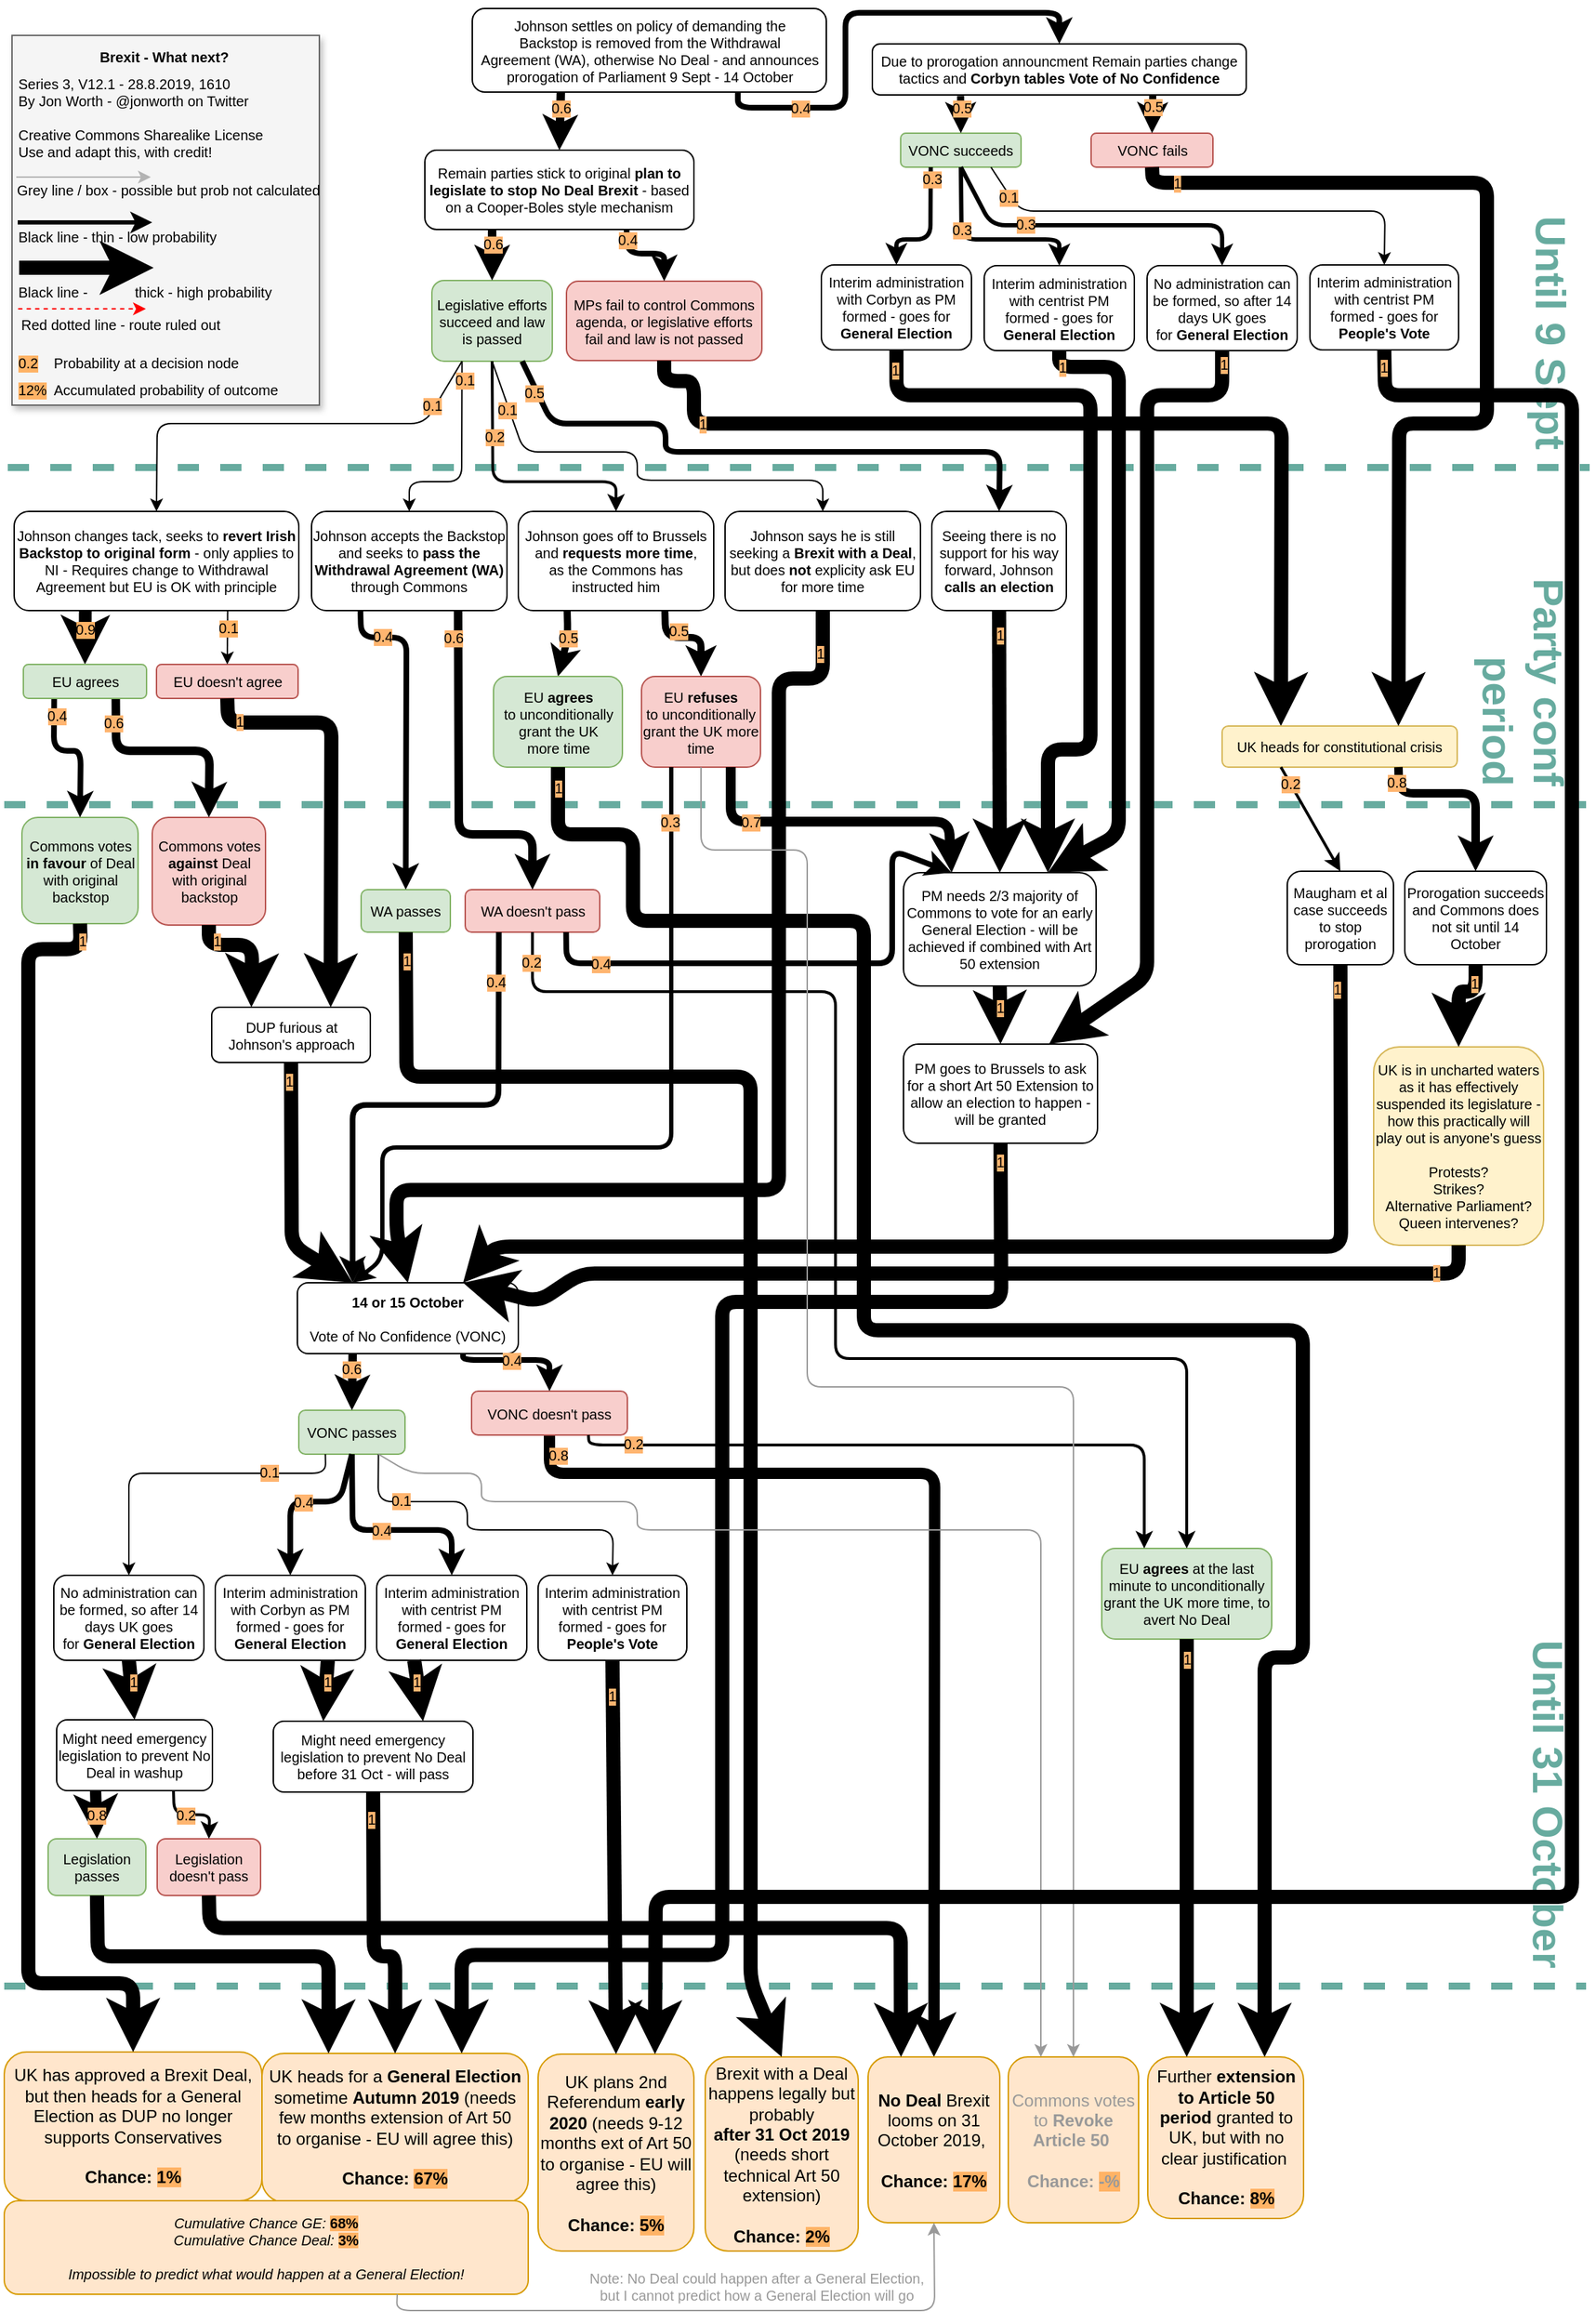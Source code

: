 <mxfile pages="1" version="11.1.4" type="device"><diagram id="lSXVcm9r7wIJ1-dpV6qa" name="Page-1"><mxGraphModel dx="1106" dy="789" grid="1" gridSize="10" guides="1" tooltips="1" connect="1" arrows="1" fold="1" page="1" pageScale="1" pageWidth="827" pageHeight="1169" math="0" shadow="0"><root><mxCell id="0"/><mxCell id="1" parent="0"/><mxCell id="wgyVyq-LhQnyZhxP8kF4-77" value="&lt;font style=&quot;font-size: 30px&quot; color=&quot;#67ab9f&quot;&gt;&lt;b style=&quot;font-size: 30px&quot;&gt;Until 31 October&lt;br style=&quot;font-size: 30px&quot;&gt;&lt;/b&gt;&lt;/font&gt;" style="text;html=1;strokeColor=none;fillColor=none;align=right;verticalAlign=middle;whiteSpace=wrap;rounded=0;labelBackgroundColor=none;direction=south;rotation=90;fontSize=30;" parent="1" vertex="1"><mxGeometry x="916" y="1198" width="356" height="33" as="geometry"/></mxCell><mxCell id="wgyVyq-LhQnyZhxP8kF4-78" value="" style="endArrow=none;dashed=1;html=1;strokeWidth=5;strokeColor=#67AB9F;fontSize=10;" parent="1" edge="1"><mxGeometry width="50" height="50" relative="1" as="geometry"><mxPoint x="3" y="1403" as="sourcePoint"/><mxPoint x="1120" y="1403" as="targetPoint"/></mxGeometry></mxCell><mxCell id="ASiiTHzmW-UItn4miQDS-15" value="" style="endArrow=none;dashed=1;html=1;strokeWidth=5;strokeColor=#67AB9F;fontSize=10;" parent="1" edge="1"><mxGeometry width="50" height="50" relative="1" as="geometry"><mxPoint x="3" y="569" as="sourcePoint"/><mxPoint x="1120" y="569" as="targetPoint"/></mxGeometry></mxCell><mxCell id="wgyVyq-LhQnyZhxP8kF4-76" value="" style="endArrow=none;dashed=1;html=1;strokeWidth=5;strokeColor=#67AB9F;fontSize=10;" parent="1" edge="1"><mxGeometry width="50" height="50" relative="1" as="geometry"><mxPoint x="5.5" y="331" as="sourcePoint"/><mxPoint x="1122.5" y="331" as="targetPoint"/></mxGeometry></mxCell><mxCell id="8wbT9e71Y-yYrnzdaMmW-93" value="" style="endArrow=classic;html=1;strokeColor=#000000;strokeWidth=8;fontColor=#FFB570;entryX=0.5;entryY=0;entryDx=0;entryDy=0;fontSize=10;exitX=0.5;exitY=1;exitDx=0;exitDy=0;" parent="1" source="8wbT9e71Y-yYrnzdaMmW-67" target="7K7P4XBZ72VktKCeOSTk-63" edge="1"><mxGeometry width="50" height="50" relative="1" as="geometry"><mxPoint x="345" y="1038" as="sourcePoint"/><mxPoint x="664" y="1433" as="targetPoint"/><Array as="points"><mxPoint x="388" y="1041"/><mxPoint x="660" y="1041"/></Array></mxGeometry></mxCell><mxCell id="8wbT9e71Y-yYrnzdaMmW-123" value="0.8" style="text;html=1;resizable=0;points=[];align=center;verticalAlign=middle;labelBackgroundColor=#FFB570;fontColor=#000000;fontSize=10;" parent="8wbT9e71Y-yYrnzdaMmW-93" vertex="1" connectable="0"><mxGeometry x="-0.876" y="-2" relative="1" as="geometry"><mxPoint x="-11" y="-15.5" as="offset"/></mxGeometry></mxCell><mxCell id="Iw0c2TgwUDw_euC1eZgr-58" value="&lt;font style=&quot;font-size: 30px;&quot; color=&quot;#67ab9f&quot;&gt;&lt;b style=&quot;font-size: 30px;&quot;&gt;Party conf period&lt;/b&gt;&lt;/font&gt;" style="text;html=1;strokeColor=none;fillColor=none;align=right;verticalAlign=middle;whiteSpace=wrap;rounded=0;labelBackgroundColor=none;direction=south;rotation=90;fontSize=30;" parent="1" vertex="1"><mxGeometry x="1000" y="463" width="152" height="38" as="geometry"/></mxCell><mxCell id="8wbT9e71Y-yYrnzdaMmW-6" value="&lt;font style=&quot;font-size: 30px&quot; color=&quot;#67ab9f&quot;&gt;&lt;b style=&quot;font-size: 30px&quot;&gt;Until 9 Sept&lt;br style=&quot;font-size: 30px&quot;&gt;&lt;/b&gt;&lt;/font&gt;" style="text;html=1;strokeColor=none;fillColor=none;align=right;verticalAlign=middle;whiteSpace=wrap;rounded=0;labelBackgroundColor=none;direction=south;rotation=90;fontSize=30;" parent="1" vertex="1"><mxGeometry x="994" y="202" width="204" height="33" as="geometry"/></mxCell><mxCell id="7K7P4XBZ72VktKCeOSTk-57" value="UK plans 2nd Referendum&amp;nbsp;&lt;b style=&quot;font-size: 12px;&quot;&gt;early 2020&amp;nbsp;&lt;/b&gt;(needs 9-12 months ext of Art 50 to organise - EU will agree this)&lt;b style=&quot;font-size: 12px;&quot;&gt;&lt;br style=&quot;font-size: 12px;&quot;&gt;&lt;/b&gt;&lt;br style=&quot;font-size: 12px;&quot;&gt;&lt;b style=&quot;font-size: 12px;&quot;&gt;Chance: &lt;span style=&quot;background-color: rgb(255, 179, 102); font-size: 12px;&quot;&gt;5%&lt;/span&gt;&lt;/b&gt;" style="rounded=1;whiteSpace=wrap;html=1;fillColor=#ffe6cc;strokeColor=#d79b00;fontSize=12;" parent="1" vertex="1"><mxGeometry x="380" y="1451" width="110" height="139" as="geometry"/></mxCell><mxCell id="7K7P4XBZ72VktKCeOSTk-63" value="&lt;b style=&quot;font-size: 12px;&quot;&gt;No Deal &lt;/b&gt;Brexit looms on 31 October 2019,&amp;nbsp;&lt;br style=&quot;font-size: 12px;&quot;&gt;&lt;br style=&quot;font-size: 12px;&quot;&gt;&lt;b style=&quot;font-size: 12px;&quot;&gt;Chance: &lt;span style=&quot;background-color: rgb(255, 179, 102); font-size: 12px;&quot;&gt;17%&lt;/span&gt;&lt;/b&gt;" style="rounded=1;whiteSpace=wrap;html=1;fillColor=#ffe6cc;strokeColor=#d79b00;fontSize=12;" parent="1" vertex="1"><mxGeometry x="613" y="1453" width="93" height="117" as="geometry"/></mxCell><mxCell id="7K7P4XBZ72VktKCeOSTk-72" value="Brexit with a Deal happens legally but probably&lt;br style=&quot;font-size: 12px;&quot;&gt;&lt;b style=&quot;font-size: 12px;&quot;&gt;after&lt;/b&gt;&lt;span style=&quot;font-size: 12px;&quot;&gt;&lt;b style=&quot;font-size: 12px;&quot;&gt;&amp;nbsp;31 Oct 2019&lt;br style=&quot;font-size: 12px;&quot;&gt;&lt;/b&gt;&lt;/span&gt;(needs short technical Art 50 extension)&lt;span style=&quot;font-size: 12px;&quot;&gt;&lt;br style=&quot;font-size: 12px;&quot;&gt;&lt;br style=&quot;font-size: 12px;&quot;&gt;&lt;b style=&quot;font-size: 12px;&quot;&gt;Chance: &lt;/b&gt;&lt;span style=&quot;font-weight: bold; background-color: rgb(255, 179, 102); font-size: 12px;&quot;&gt;2%&lt;/span&gt;&lt;br style=&quot;font-size: 12px;&quot;&gt;&lt;/span&gt;" style="rounded=1;whiteSpace=wrap;html=1;fillColor=#ffe6cc;strokeColor=#d79b00;fontSize=12;" parent="1" vertex="1"><mxGeometry x="498" y="1453" width="108" height="137" as="geometry"/></mxCell><mxCell id="ezZ561g6iPy63EXMOgBz-5" value="UK heads for a &lt;b style=&quot;font-size: 12px;&quot;&gt;General Election &lt;/b&gt;sometime &lt;b style=&quot;font-size: 12px;&quot;&gt;Autumn&amp;nbsp;2019 &lt;/b&gt;(needs few months extension of Art 50&lt;br style=&quot;font-size: 12px;&quot;&gt;to organise - EU will agree this)&lt;br style=&quot;font-size: 12px;&quot;&gt;&lt;br style=&quot;font-size: 12px;&quot;&gt;&lt;b style=&quot;font-size: 12px;&quot;&gt;Chance: &lt;span style=&quot;background-color: rgb(255, 179, 102); font-size: 12px;&quot;&gt;67%&lt;/span&gt;&lt;/b&gt;" style="rounded=1;whiteSpace=wrap;html=1;fillColor=#ffe6cc;strokeColor=#d79b00;fontSize=12;" parent="1" vertex="1"><mxGeometry x="185" y="1450.5" width="188" height="105" as="geometry"/></mxCell><mxCell id="BL-kFux2TK3ZMEraRpLe-72" value="Further &lt;b style=&quot;font-size: 12px;&quot;&gt;extension to Article 50 period&lt;/b&gt; granted to UK, but with no clear justification&amp;nbsp;&lt;br style=&quot;font-size: 12px;&quot;&gt;&lt;br style=&quot;font-size: 12px;&quot;&gt;&lt;b style=&quot;font-size: 12px;&quot;&gt;Chance: &lt;span style=&quot;background-color: rgb(255, 179, 102); font-size: 12px;&quot;&gt;8%&lt;/span&gt;&lt;/b&gt;" style="rounded=1;whiteSpace=wrap;html=1;fillColor=#ffe6cc;strokeColor=#d79b00;fontSize=12;" parent="1" vertex="1"><mxGeometry x="810.5" y="1453" width="110" height="114" as="geometry"/></mxCell><mxCell id="Iw0c2TgwUDw_euC1eZgr-5" value="Johnson settles on policy of demanding the&lt;br style=&quot;font-size: 10px&quot;&gt;Backstop is removed from the Withdrawal&lt;br style=&quot;font-size: 10px&quot;&gt;Agreement (WA), otherwise No Deal - and announces prorogation of Parliament 9 Sept - 14 October" style="rounded=1;whiteSpace=wrap;html=1;fontSize=10;" parent="1" vertex="1"><mxGeometry x="333.5" y="7" width="250" height="59" as="geometry"/></mxCell><mxCell id="0ZxB78aHKAC87hzvvOJA-35" value="Johnson changes tack, seeks to &lt;b style=&quot;font-size: 10px&quot;&gt;revert Irish Backstop to original form&lt;/b&gt; - only applies to NI - Requires change to Withdrawal Agreement but EU is OK with principle" style="rounded=1;whiteSpace=wrap;html=1;fontSize=10;" parent="1" vertex="1"><mxGeometry x="10" y="362" width="201" height="70" as="geometry"/></mxCell><mxCell id="0ZxB78aHKAC87hzvvOJA-40" value="EU doesn't agree" style="rounded=1;whiteSpace=wrap;html=1;fillColor=#f8cecc;strokeColor=#b85450;fontSize=10;" parent="1" vertex="1"><mxGeometry x="110.5" y="470" width="100" height="24" as="geometry"/></mxCell><mxCell id="0ZxB78aHKAC87hzvvOJA-42" value="" style="endArrow=classic;html=1;strokeWidth=1;entryX=0.5;entryY=0;entryDx=0;entryDy=0;exitX=0.75;exitY=1;exitDx=0;exitDy=0;fontSize=10;" parent="1" source="0ZxB78aHKAC87hzvvOJA-35" target="0ZxB78aHKAC87hzvvOJA-40" edge="1"><mxGeometry width="50" height="50" relative="1" as="geometry"><mxPoint x="118" y="452" as="sourcePoint"/><mxPoint x="62" y="475" as="targetPoint"/><Array as="points"/></mxGeometry></mxCell><mxCell id="0ZxB78aHKAC87hzvvOJA-43" value="0.1" style="text;html=1;resizable=0;points=[];align=center;verticalAlign=middle;labelBackgroundColor=#FFB366;fontSize=10;" parent="0ZxB78aHKAC87hzvvOJA-42" vertex="1" connectable="0"><mxGeometry x="-0.363" relative="1" as="geometry"><mxPoint as="offset"/></mxGeometry></mxCell><mxCell id="0ZxB78aHKAC87hzvvOJA-44" value="" style="endArrow=classic;html=1;strokeWidth=9;entryX=0.5;entryY=0;entryDx=0;entryDy=0;exitX=0.25;exitY=1;exitDx=0;exitDy=0;fontSize=10;" parent="1" source="0ZxB78aHKAC87hzvvOJA-35" target="0ZxB78aHKAC87hzvvOJA-41" edge="1"><mxGeometry width="50" height="50" relative="1" as="geometry"><mxPoint x="118" y="442" as="sourcePoint"/><mxPoint x="163" y="475" as="targetPoint"/><Array as="points"/></mxGeometry></mxCell><mxCell id="0ZxB78aHKAC87hzvvOJA-45" value="0.9" style="text;html=1;resizable=0;points=[];align=center;verticalAlign=middle;labelBackgroundColor=#FFB366;fontSize=10;" parent="0ZxB78aHKAC87hzvvOJA-44" vertex="1" connectable="0"><mxGeometry x="-0.327" relative="1" as="geometry"><mxPoint as="offset"/></mxGeometry></mxCell><mxCell id="0ZxB78aHKAC87hzvvOJA-47" value="DUP furious at Johnson's approach" style="rounded=1;whiteSpace=wrap;html=1;fontSize=10;" parent="1" vertex="1"><mxGeometry x="149.5" y="712" width="112" height="39" as="geometry"/></mxCell><mxCell id="0ZxB78aHKAC87hzvvOJA-49" value="" style="endArrow=classic;html=1;strokeColor=#000000;strokeWidth=10;entryX=0.75;entryY=0;entryDx=0;entryDy=0;exitX=0.5;exitY=1;exitDx=0;exitDy=0;fontSize=10;" parent="1" source="0ZxB78aHKAC87hzvvOJA-40" target="0ZxB78aHKAC87hzvvOJA-47" edge="1"><mxGeometry width="50" height="50" relative="1" as="geometry"><mxPoint x="93.5" y="615" as="sourcePoint"/><mxPoint x="341.5" y="824" as="targetPoint"/><Array as="points"><mxPoint x="161" y="511"/><mxPoint x="234" y="511"/></Array></mxGeometry></mxCell><mxCell id="0ZxB78aHKAC87hzvvOJA-61" value="1" style="text;html=1;resizable=0;points=[];align=center;verticalAlign=middle;labelBackgroundColor=#FFB570;fontSize=10;" parent="0ZxB78aHKAC87hzvvOJA-49" vertex="1" connectable="0"><mxGeometry x="-0.827" y="1" relative="1" as="geometry"><mxPoint as="offset"/></mxGeometry></mxCell><mxCell id="0ZxB78aHKAC87hzvvOJA-50" value="Commons votes &lt;b style=&quot;font-size: 10px;&quot;&gt;in favour&lt;/b&gt; of Deal with original backstop" style="rounded=1;whiteSpace=wrap;html=1;fontSize=10;fillColor=#d5e8d4;strokeColor=#82b366;" parent="1" vertex="1"><mxGeometry x="15.5" y="578" width="82" height="75" as="geometry"/></mxCell><mxCell id="0ZxB78aHKAC87hzvvOJA-51" value="Commons votes &lt;b style=&quot;font-size: 10px;&quot;&gt;against&lt;/b&gt; Deal with original backstop" style="rounded=1;whiteSpace=wrap;html=1;fontSize=10;fillColor=#f8cecc;strokeColor=#b85450;" parent="1" vertex="1"><mxGeometry x="107.5" y="578" width="80" height="76" as="geometry"/></mxCell><mxCell id="0ZxB78aHKAC87hzvvOJA-52" value="" style="endArrow=classic;html=1;strokeColor=#000000;strokeWidth=4;exitX=0.25;exitY=1;exitDx=0;exitDy=0;entryX=0.5;entryY=0;entryDx=0;entryDy=0;fontSize=10;" parent="1" source="0ZxB78aHKAC87hzvvOJA-41" target="0ZxB78aHKAC87hzvvOJA-50" edge="1"><mxGeometry width="50" height="50" relative="1" as="geometry"><mxPoint x="-101" y="565" as="sourcePoint"/><mxPoint x="-51" y="515" as="targetPoint"/><Array as="points"><mxPoint x="38" y="531"/><mxPoint x="57" y="531"/></Array></mxGeometry></mxCell><mxCell id="0ZxB78aHKAC87hzvvOJA-59" value="0.4" style="text;html=1;resizable=0;points=[];align=center;verticalAlign=middle;labelBackgroundColor=#FFB570;fontSize=10;" parent="0ZxB78aHKAC87hzvvOJA-52" vertex="1" connectable="0"><mxGeometry x="-0.734" relative="1" as="geometry"><mxPoint x="2" y="-2" as="offset"/></mxGeometry></mxCell><mxCell id="0ZxB78aHKAC87hzvvOJA-53" value="" style="endArrow=classic;html=1;strokeColor=#000000;strokeWidth=6;exitX=0.75;exitY=1;exitDx=0;exitDy=0;entryX=0.5;entryY=0;entryDx=0;entryDy=0;fontSize=10;" parent="1" source="0ZxB78aHKAC87hzvvOJA-41" target="0ZxB78aHKAC87hzvvOJA-51" edge="1"><mxGeometry width="50" height="50" relative="1" as="geometry"><mxPoint x="-31.25" y="415.5" as="sourcePoint"/><mxPoint x="-53" y="655" as="targetPoint"/><Array as="points"><mxPoint x="82" y="531"/><mxPoint x="148" y="531"/></Array></mxGeometry></mxCell><mxCell id="0ZxB78aHKAC87hzvvOJA-60" value="0.6" style="text;html=1;resizable=0;points=[];align=center;verticalAlign=middle;labelBackgroundColor=#FFB570;fontSize=10;" parent="0ZxB78aHKAC87hzvvOJA-53" vertex="1" connectable="0"><mxGeometry x="-0.749" y="-1" relative="1" as="geometry"><mxPoint x="-1" y="-2" as="offset"/></mxGeometry></mxCell><mxCell id="0ZxB78aHKAC87hzvvOJA-54" value="UK has approved a Brexit Deal, but then heads for a General Election as DUP no longer supports Conservatives&lt;br style=&quot;font-size: 12px;&quot;&gt;&lt;br style=&quot;font-size: 12px;&quot;&gt;&lt;b style=&quot;font-size: 12px;&quot;&gt;Chance:&amp;nbsp;&lt;span style=&quot;background-color: rgb(255, 179, 102); font-size: 12px;&quot;&gt;1%&lt;/span&gt;&lt;/b&gt;" style="rounded=1;whiteSpace=wrap;html=1;fillColor=#ffe6cc;strokeColor=#d79b00;fontSize=12;" parent="1" vertex="1"><mxGeometry x="3" y="1449.5" width="182" height="105" as="geometry"/></mxCell><mxCell id="0ZxB78aHKAC87hzvvOJA-57" value="" style="endArrow=classic;html=1;strokeColor=#000000;strokeWidth=10;entryX=0.25;entryY=0;entryDx=0;entryDy=0;exitX=0.5;exitY=1;exitDx=0;exitDy=0;fontSize=10;" parent="1" source="0ZxB78aHKAC87hzvvOJA-51" target="0ZxB78aHKAC87hzvvOJA-47" edge="1"><mxGeometry width="50" height="50" relative="1" as="geometry"><mxPoint x="275" y="340" as="sourcePoint"/><mxPoint x="305.5" y="699.5" as="targetPoint"/><Array as="points"><mxPoint x="147.5" y="668"/><mxPoint x="178" y="668"/></Array></mxGeometry></mxCell><mxCell id="0ZxB78aHKAC87hzvvOJA-70" value="1" style="text;html=1;resizable=0;points=[];align=center;verticalAlign=middle;labelBackgroundColor=#FFB570;fontSize=10;" parent="0ZxB78aHKAC87hzvvOJA-57" vertex="1" connectable="0"><mxGeometry x="-0.576" y="3" relative="1" as="geometry"><mxPoint as="offset"/></mxGeometry></mxCell><mxCell id="0ZxB78aHKAC87hzvvOJA-58" value="" style="endArrow=classic;html=1;strokeColor=#000000;strokeWidth=10;entryX=0.5;entryY=0;entryDx=0;entryDy=0;exitX=0.5;exitY=1;exitDx=0;exitDy=0;fontSize=10;" parent="1" source="0ZxB78aHKAC87hzvvOJA-50" target="0ZxB78aHKAC87hzvvOJA-54" edge="1"><mxGeometry width="50" height="50" relative="1" as="geometry"><mxPoint x="94" y="725" as="sourcePoint"/><mxPoint x="141" y="775" as="targetPoint"/><Array as="points"><mxPoint x="57" y="671"/><mxPoint x="20" y="671"/><mxPoint x="20" y="1401"/><mxPoint x="94" y="1401"/></Array></mxGeometry></mxCell><mxCell id="0ZxB78aHKAC87hzvvOJA-69" value="1" style="text;html=1;resizable=0;points=[];align=center;verticalAlign=middle;labelBackgroundColor=#FFB570;fontSize=10;" parent="0ZxB78aHKAC87hzvvOJA-58" vertex="1" connectable="0"><mxGeometry x="-0.974" y="1" relative="1" as="geometry"><mxPoint as="offset"/></mxGeometry></mxCell><mxCell id="0ZxB78aHKAC87hzvvOJA-41" value="EU agrees" style="rounded=1;whiteSpace=wrap;html=1;fillColor=#d5e8d4;strokeColor=#82b366;fontSize=10;" parent="1" vertex="1"><mxGeometry x="16.5" y="470" width="87" height="24" as="geometry"/></mxCell><mxCell id="0ZxB78aHKAC87hzvvOJA-66" value="&lt;i style=&quot;font-size: 10px&quot;&gt;Cumulative Chance GE:&lt;/i&gt;&lt;b style=&quot;font-size: 10px&quot;&gt;&amp;nbsp;&lt;span style=&quot;background-color: rgb(255 , 179 , 102) ; font-size: 10px&quot;&gt;68%&lt;br style=&quot;font-size: 10px&quot;&gt;&lt;/span&gt;&lt;/b&gt;&lt;i style=&quot;font-size: 10px&quot;&gt;Cumulative Chance Deal:&lt;/i&gt;&lt;b style=&quot;font-size: 10px&quot;&gt;&amp;nbsp;&lt;/b&gt;&lt;span style=&quot;font-weight: bold ; background-color: rgb(255 , 179 , 102) ; font-size: 10px&quot;&gt;3%&lt;/span&gt;&lt;i style=&quot;font-size: 10px&quot;&gt;&lt;br style=&quot;font-size: 10px&quot;&gt;&lt;br style=&quot;font-size: 10px&quot;&gt;Impossible to predict what would happen at a General Election!&lt;/i&gt;" style="rounded=1;whiteSpace=wrap;html=1;fillColor=#ffe6cc;strokeColor=#d79b00;fontSize=10;" parent="1" vertex="1"><mxGeometry x="3" y="1554.5" width="370" height="66" as="geometry"/></mxCell><mxCell id="8wbT9e71Y-yYrnzdaMmW-8" value="Remain parties stick to original &lt;b&gt;plan to legislate to stop No Deal Brexit&lt;/b&gt; - based on a Cooper-Boles style mechanism" style="rounded=1;whiteSpace=wrap;html=1;fontSize=10;" parent="1" vertex="1"><mxGeometry x="300" y="107" width="190" height="56" as="geometry"/></mxCell><mxCell id="8wbT9e71Y-yYrnzdaMmW-9" value="" style="endArrow=classic;html=1;strokeColor=#000000;strokeWidth=6;fontSize=10;entryX=0.5;entryY=0;entryDx=0;entryDy=0;exitX=0.25;exitY=1;exitDx=0;exitDy=0;" parent="1" source="Iw0c2TgwUDw_euC1eZgr-5" target="8wbT9e71Y-yYrnzdaMmW-8" edge="1"><mxGeometry width="50" height="50" relative="1" as="geometry"><mxPoint x="420" y="89" as="sourcePoint"/><mxPoint x="700" y="99" as="targetPoint"/><Array as="points"/></mxGeometry></mxCell><mxCell id="8wbT9e71Y-yYrnzdaMmW-28" value="0.6" style="text;html=1;resizable=0;points=[];align=center;verticalAlign=middle;labelBackgroundColor=#FFB570;fontSize=10;" parent="8wbT9e71Y-yYrnzdaMmW-9" vertex="1" connectable="0"><mxGeometry x="-0.751" relative="1" as="geometry"><mxPoint y="6" as="offset"/></mxGeometry></mxCell><mxCell id="8wbT9e71Y-yYrnzdaMmW-41" value="MPs fail to control Commons agenda, or legislative efforts fail and law is not passed" style="rounded=1;whiteSpace=wrap;html=1;fillColor=#f8cecc;strokeColor=#b85450;fontSize=10;" parent="1" vertex="1"><mxGeometry x="400" y="199.5" width="138" height="56" as="geometry"/></mxCell><mxCell id="8wbT9e71Y-yYrnzdaMmW-47" value="Legislative efforts succeed and law is passed" style="rounded=1;whiteSpace=wrap;html=1;fillColor=#d5e8d4;strokeColor=#82b366;fontSize=10;" parent="1" vertex="1"><mxGeometry x="305" y="199" width="85" height="57" as="geometry"/></mxCell><mxCell id="8wbT9e71Y-yYrnzdaMmW-61" value="Johnson accepts the Backstop and seeks to &lt;b style=&quot;font-size: 10px;&quot;&gt;pass the Withdrawal Agreement (WA)&lt;/b&gt; through Commons" style="rounded=1;whiteSpace=wrap;html=1;fontSize=10;" parent="1" vertex="1"><mxGeometry x="220" y="362" width="138" height="70" as="geometry"/></mxCell><mxCell id="8wbT9e71Y-yYrnzdaMmW-62" value="Seeing there is no support for his way forward, Johnson &lt;b style=&quot;font-size: 10px;&quot;&gt;calls an election&lt;/b&gt;" style="rounded=1;whiteSpace=wrap;html=1;fontSize=10;" parent="1" vertex="1"><mxGeometry x="658" y="362" width="95" height="70" as="geometry"/></mxCell><mxCell id="8wbT9e71Y-yYrnzdaMmW-65" value="&lt;b style=&quot;font-size: 10px&quot;&gt;14 or 15 October&lt;/b&gt;&lt;br style=&quot;font-size: 10px&quot;&gt;&lt;br style=&quot;font-size: 10px&quot;&gt;Vote of No Confidence (VONC)" style="rounded=1;whiteSpace=wrap;html=1;fontSize=10;" parent="1" vertex="1"><mxGeometry x="210" y="906.5" width="156" height="50" as="geometry"/></mxCell><mxCell id="8wbT9e71Y-yYrnzdaMmW-66" value="VONC passes" style="rounded=1;whiteSpace=wrap;html=1;fillColor=#d5e8d4;strokeColor=#82b366;fontSize=10;" parent="1" vertex="1"><mxGeometry x="211" y="996.5" width="75" height="31" as="geometry"/></mxCell><mxCell id="8wbT9e71Y-yYrnzdaMmW-67" value="VONC doesn't pass" style="rounded=1;whiteSpace=wrap;html=1;fillColor=#f8cecc;strokeColor=#b85450;fontSize=10;" parent="1" vertex="1"><mxGeometry x="333" y="983" width="110" height="31" as="geometry"/></mxCell><mxCell id="8wbT9e71Y-yYrnzdaMmW-68" value="" style="endArrow=classic;html=1;strokeColor=#000000;strokeWidth=4;exitX=0.75;exitY=1;exitDx=0;exitDy=0;entryX=0.5;entryY=0;entryDx=0;entryDy=0;fontSize=10;" parent="1" source="8wbT9e71Y-yYrnzdaMmW-65" target="8wbT9e71Y-yYrnzdaMmW-67" edge="1"><mxGeometry width="50" height="50" relative="1" as="geometry"><mxPoint x="254.5" y="1191.389" as="sourcePoint"/><mxPoint x="304.5" y="1141.389" as="targetPoint"/><Array as="points"><mxPoint x="327" y="961"/><mxPoint x="388" y="961"/></Array></mxGeometry></mxCell><mxCell id="8wbT9e71Y-yYrnzdaMmW-69" value="0.4" style="text;html=1;resizable=0;points=[];align=center;verticalAlign=middle;labelBackgroundColor=#FFB570;fontSize=10;" parent="8wbT9e71Y-yYrnzdaMmW-68" vertex="1" connectable="0"><mxGeometry x="-0.254" y="-2" relative="1" as="geometry"><mxPoint x="5.5" y="-2" as="offset"/></mxGeometry></mxCell><mxCell id="8wbT9e71Y-yYrnzdaMmW-70" value="" style="endArrow=classic;html=1;strokeColor=#000000;strokeWidth=6;exitX=0.25;exitY=1;exitDx=0;exitDy=0;entryX=0.5;entryY=0;entryDx=0;entryDy=0;fontSize=10;" parent="1" source="8wbT9e71Y-yYrnzdaMmW-65" target="8wbT9e71Y-yYrnzdaMmW-66" edge="1"><mxGeometry width="50" height="50" relative="1" as="geometry"><mxPoint x="305.25" y="991.389" as="sourcePoint"/><mxPoint x="376" y="1019.389" as="targetPoint"/><Array as="points"/></mxGeometry></mxCell><mxCell id="8wbT9e71Y-yYrnzdaMmW-71" value="0.6" style="text;html=1;resizable=0;points=[];align=center;verticalAlign=middle;labelBackgroundColor=#FFB570;fontSize=10;" parent="8wbT9e71Y-yYrnzdaMmW-70" vertex="1" connectable="0"><mxGeometry x="-0.483" y="-1" relative="1" as="geometry"><mxPoint as="offset"/></mxGeometry></mxCell><mxCell id="8wbT9e71Y-yYrnzdaMmW-73" value="WA passes" style="rounded=1;whiteSpace=wrap;html=1;fillColor=#d5e8d4;strokeColor=#82b366;fontSize=10;" parent="1" vertex="1"><mxGeometry x="255" y="629" width="63" height="30" as="geometry"/></mxCell><mxCell id="8wbT9e71Y-yYrnzdaMmW-74" value="WA doesn't pass" style="rounded=1;whiteSpace=wrap;html=1;fillColor=#f8cecc;strokeColor=#b85450;fontSize=10;" parent="1" vertex="1"><mxGeometry x="328.5" y="629" width="95" height="30" as="geometry"/></mxCell><mxCell id="8wbT9e71Y-yYrnzdaMmW-75" value="" style="endArrow=classic;html=1;strokeColor=#000000;strokeWidth=4;exitX=0.25;exitY=1;exitDx=0;exitDy=0;entryX=0.5;entryY=0;entryDx=0;entryDy=0;fontSize=10;" parent="1" source="8wbT9e71Y-yYrnzdaMmW-61" target="8wbT9e71Y-yYrnzdaMmW-73" edge="1"><mxGeometry width="50" height="50" relative="1" as="geometry"><mxPoint x="403.75" y="466.889" as="sourcePoint"/><mxPoint x="419" y="626.889" as="targetPoint"/><Array as="points"><mxPoint x="255" y="451"/><mxPoint x="287" y="451"/></Array></mxGeometry></mxCell><mxCell id="8wbT9e71Y-yYrnzdaMmW-76" value="0.4" style="text;html=1;resizable=0;points=[];align=center;verticalAlign=middle;labelBackgroundColor=#FFB570;fontSize=10;" parent="8wbT9e71Y-yYrnzdaMmW-75" vertex="1" connectable="0"><mxGeometry x="-0.254" y="-2" relative="1" as="geometry"><mxPoint x="-15" y="-35.5" as="offset"/></mxGeometry></mxCell><mxCell id="8wbT9e71Y-yYrnzdaMmW-77" value="" style="endArrow=classic;html=1;strokeColor=#000000;strokeWidth=6;exitX=0.75;exitY=1;exitDx=0;exitDy=0;entryX=0.5;entryY=0;entryDx=0;entryDy=0;fontSize=10;" parent="1" source="8wbT9e71Y-yYrnzdaMmW-61" target="8wbT9e71Y-yYrnzdaMmW-74" edge="1"><mxGeometry width="50" height="50" relative="1" as="geometry"><mxPoint x="485.25" y="466.889" as="sourcePoint"/><mxPoint x="382.5" y="520.389" as="targetPoint"/><Array as="points"><mxPoint x="324" y="590"/><mxPoint x="376" y="590"/></Array></mxGeometry></mxCell><mxCell id="8wbT9e71Y-yYrnzdaMmW-78" value="0.6" style="text;html=1;resizable=0;points=[];align=center;verticalAlign=middle;labelBackgroundColor=#FFB570;fontSize=10;" parent="8wbT9e71Y-yYrnzdaMmW-77" vertex="1" connectable="0"><mxGeometry x="-0.483" y="-1" relative="1" as="geometry"><mxPoint x="-2.5" y="-46" as="offset"/></mxGeometry></mxCell><mxCell id="8wbT9e71Y-yYrnzdaMmW-81" value="" style="endArrow=classic;html=1;strokeColor=#000000;strokeWidth=10;fontColor=#FFB570;exitX=0.5;exitY=1;exitDx=0;exitDy=0;entryX=0.5;entryY=0;entryDx=0;entryDy=0;fontSize=10;" parent="1" source="8wbT9e71Y-yYrnzdaMmW-73" target="7K7P4XBZ72VktKCeOSTk-72" edge="1"><mxGeometry width="50" height="50" relative="1" as="geometry"><mxPoint x="154" y="942" as="sourcePoint"/><mxPoint x="204" y="892" as="targetPoint"/><Array as="points"><mxPoint x="287" y="761"/><mxPoint x="530" y="761"/><mxPoint x="530" y="1400"/></Array></mxGeometry></mxCell><mxCell id="8wbT9e71Y-yYrnzdaMmW-126" value="1" style="text;html=1;resizable=0;points=[];align=center;verticalAlign=middle;labelBackgroundColor=#FFB570;fontColor=#000000;fontSize=10;" parent="8wbT9e71Y-yYrnzdaMmW-81" vertex="1" connectable="0"><mxGeometry x="-0.963" relative="1" as="geometry"><mxPoint as="offset"/></mxGeometry></mxCell><mxCell id="8wbT9e71Y-yYrnzdaMmW-103" value="" style="endArrow=classic;html=1;strokeColor=#000000;strokeWidth=10;fontColor=#000000;entryX=0.25;entryY=0;entryDx=0;entryDy=0;fontSize=10;exitX=0.5;exitY=1;exitDx=0;exitDy=0;" parent="1" source="0ZxB78aHKAC87hzvvOJA-47" target="8wbT9e71Y-yYrnzdaMmW-65" edge="1"><mxGeometry width="50" height="50" relative="1" as="geometry"><mxPoint x="160" y="761" as="sourcePoint"/><mxPoint x="370" y="1072" as="targetPoint"/><Array as="points"><mxPoint x="206" y="880"/></Array></mxGeometry></mxCell><mxCell id="8wbT9e71Y-yYrnzdaMmW-129" value="1" style="text;html=1;resizable=0;points=[];align=center;verticalAlign=middle;labelBackgroundColor=#FFB570;fontColor=#000000;fontSize=10;" parent="8wbT9e71Y-yYrnzdaMmW-103" vertex="1" connectable="0"><mxGeometry x="-0.86" y="-2" relative="1" as="geometry"><mxPoint as="offset"/></mxGeometry></mxCell><mxCell id="-vOMmekHQ_xhAw18Fmwu-1" value="" style="endArrow=classic;html=1;exitX=0.75;exitY=1;exitDx=0;exitDy=0;entryX=0.5;entryY=1;entryDx=0;entryDy=0;strokeColor=#999999;fontSize=10;" parent="1" source="0ZxB78aHKAC87hzvvOJA-66" target="7K7P4XBZ72VktKCeOSTk-63" edge="1"><mxGeometry width="50" height="50" relative="1" as="geometry"><mxPoint x="660" y="1672" as="sourcePoint"/><mxPoint x="710" y="1622" as="targetPoint"/><Array as="points"><mxPoint x="280" y="1632"/><mxPoint x="660" y="1632"/></Array></mxGeometry></mxCell><mxCell id="-vOMmekHQ_xhAw18Fmwu-6" value="Commons votes to &lt;b style=&quot;font-size: 12px;&quot;&gt;Revoke Article 50&lt;/b&gt;&amp;nbsp;&lt;br style=&quot;font-size: 12px;&quot;&gt;&lt;br style=&quot;font-size: 12px;&quot;&gt;&lt;b style=&quot;font-size: 12px;&quot;&gt;Chance: &lt;span style=&quot;background-color: rgb(255, 179, 102); font-size: 12px;&quot;&gt;-%&lt;/span&gt;&lt;/b&gt;" style="rounded=1;whiteSpace=wrap;html=1;fillColor=#ffe6cc;strokeColor=#d79b00;fontSize=12;fontColor=#999999;" parent="1" vertex="1"><mxGeometry x="712" y="1453" width="92" height="117" as="geometry"/></mxCell><mxCell id="-vOMmekHQ_xhAw18Fmwu-13" value="Note: No Deal could happen after a General Election, but I cannot predict how a General Election will go" style="text;html=1;strokeColor=none;fillColor=none;align=center;verticalAlign=middle;whiteSpace=wrap;rounded=0;labelBackgroundColor=none;fontSize=10;fontColor=#999999;" parent="1" vertex="1"><mxGeometry x="409" y="1604.5" width="251" height="20" as="geometry"/></mxCell><mxCell id="jiNLN8obi8gkQwaMfj6G-5" value="" style="endArrow=classic;html=1;strokeWidth=10;fontSize=10;exitX=0.5;exitY=1;exitDx=0;exitDy=0;entryX=0.75;entryY=0;entryDx=0;entryDy=0;" parent="1" source="ASiiTHzmW-UItn4miQDS-19" target="ezZ561g6iPy63EXMOgBz-5" edge="1"><mxGeometry width="50" height="50" relative="1" as="geometry"><mxPoint x="808.5" y="1296" as="sourcePoint"/><mxPoint x="830" y="1332" as="targetPoint"/><Array as="points"><mxPoint x="707" y="920"/><mxPoint x="510" y="920"/><mxPoint x="510" y="1381"/><mxPoint x="326" y="1381"/></Array></mxGeometry></mxCell><mxCell id="jiNLN8obi8gkQwaMfj6G-8" value="1" style="text;html=1;resizable=0;points=[];align=center;verticalAlign=middle;labelBackgroundColor=#FFB570;fontSize=10;" parent="jiNLN8obi8gkQwaMfj6G-5" vertex="1" connectable="0"><mxGeometry x="-0.95" y="-1" relative="1" as="geometry"><mxPoint x="0.5" y="-13" as="offset"/></mxGeometry></mxCell><mxCell id="ASiiTHzmW-UItn4miQDS-1" value="" style="endArrow=classic;html=1;strokeColor=#000000;strokeWidth=6;fontColor=#000000;entryX=0.5;entryY=0;entryDx=0;entryDy=0;exitX=0.25;exitY=1;exitDx=0;exitDy=0;fontSize=10;" parent="1" source="8wbT9e71Y-yYrnzdaMmW-8" target="8wbT9e71Y-yYrnzdaMmW-47" edge="1"><mxGeometry width="50" height="50" relative="1" as="geometry"><mxPoint x="500" y="341" as="sourcePoint"/><mxPoint x="550" y="291" as="targetPoint"/></mxGeometry></mxCell><mxCell id="wgyVyq-LhQnyZhxP8kF4-3" value="0.6" style="text;html=1;resizable=0;points=[];align=center;verticalAlign=middle;labelBackgroundColor=#FFB570;fontSize=10;" parent="ASiiTHzmW-UItn4miQDS-1" vertex="1" connectable="0"><mxGeometry x="-0.466" relative="1" as="geometry"><mxPoint as="offset"/></mxGeometry></mxCell><mxCell id="ASiiTHzmW-UItn4miQDS-2" value="" style="endArrow=classic;html=1;strokeColor=#000000;strokeWidth=4;fontColor=#000000;entryX=0.5;entryY=0;entryDx=0;entryDy=0;exitX=0.75;exitY=1;exitDx=0;exitDy=0;fontSize=10;" parent="1" source="8wbT9e71Y-yYrnzdaMmW-8" target="8wbT9e71Y-yYrnzdaMmW-41" edge="1"><mxGeometry width="50" height="50" relative="1" as="geometry"><mxPoint x="380" y="391" as="sourcePoint"/><mxPoint x="430" y="341" as="targetPoint"/><Array as="points"><mxPoint x="443" y="180"/><mxPoint x="469" y="180"/></Array></mxGeometry></mxCell><mxCell id="wgyVyq-LhQnyZhxP8kF4-2" value="0.4" style="text;html=1;resizable=0;points=[];align=center;verticalAlign=middle;labelBackgroundColor=#FFB570;fontSize=10;" parent="ASiiTHzmW-UItn4miQDS-2" vertex="1" connectable="0"><mxGeometry x="-0.465" y="-1" relative="1" as="geometry"><mxPoint x="1" y="-9.5" as="offset"/></mxGeometry></mxCell><mxCell id="ASiiTHzmW-UItn4miQDS-3" value="Johnson goes off to Brussels and &lt;b style=&quot;font-size: 10px;&quot;&gt;requests more time&lt;/b&gt;,&lt;br style=&quot;font-size: 10px;&quot;&gt;as the Commons has instructed him" style="rounded=1;whiteSpace=wrap;html=1;fontSize=10;" parent="1" vertex="1"><mxGeometry x="366" y="362" width="138" height="70" as="geometry"/></mxCell><mxCell id="ASiiTHzmW-UItn4miQDS-6" value="" style="endArrow=classic;html=1;strokeColor=#000000;strokeWidth=10;fontColor=#000000;exitX=0.5;exitY=1;exitDx=0;exitDy=0;fontSize=10;entryX=0.25;entryY=0;entryDx=0;entryDy=0;" parent="1" source="8wbT9e71Y-yYrnzdaMmW-41" target="wgyVyq-LhQnyZhxP8kF4-5" edge="1"><mxGeometry width="50" height="50" relative="1" as="geometry"><mxPoint x="180" y="342" as="sourcePoint"/><mxPoint x="288" y="301" as="targetPoint"/><Array as="points"><mxPoint x="469" y="270"/><mxPoint x="490" y="270"/><mxPoint x="490" y="300"/><mxPoint x="905" y="300"/></Array></mxGeometry></mxCell><mxCell id="ASiiTHzmW-UItn4miQDS-37" value="1" style="text;html=1;resizable=0;points=[];align=center;verticalAlign=middle;labelBackgroundColor=#FFB570;fontColor=#000000;fontSize=10;" parent="ASiiTHzmW-UItn4miQDS-6" vertex="1" connectable="0"><mxGeometry x="-0.796" relative="1" as="geometry"><mxPoint as="offset"/></mxGeometry></mxCell><mxCell id="ASiiTHzmW-UItn4miQDS-7" value="" style="endArrow=classic;html=1;strokeColor=#000000;strokeWidth=1;fontColor=#000000;exitX=0.25;exitY=1;exitDx=0;exitDy=0;entryX=0.5;entryY=0;entryDx=0;entryDy=0;fontSize=10;" parent="1" source="8wbT9e71Y-yYrnzdaMmW-47" target="0ZxB78aHKAC87hzvvOJA-35" edge="1"><mxGeometry width="50" height="50" relative="1" as="geometry"><mxPoint x="570" y="302" as="sourcePoint"/><mxPoint x="620" y="252" as="targetPoint"/><Array as="points"><mxPoint x="300" y="300"/><mxPoint x="111" y="300"/></Array></mxGeometry></mxCell><mxCell id="ASiiTHzmW-UItn4miQDS-36" value="0.1" style="text;html=1;resizable=0;points=[];align=center;verticalAlign=middle;labelBackgroundColor=#FFB570;fontColor=#000000;fontSize=10;" parent="ASiiTHzmW-UItn4miQDS-7" vertex="1" connectable="0"><mxGeometry x="-0.687" y="-19" relative="1" as="geometry"><mxPoint x="19.5" as="offset"/></mxGeometry></mxCell><mxCell id="ASiiTHzmW-UItn4miQDS-8" value="Johnson says he is still seeking a &lt;b style=&quot;font-size: 10px;&quot;&gt;Brexit with a Deal&lt;/b&gt;, but does &lt;b style=&quot;font-size: 10px;&quot;&gt;not &lt;/b&gt;explicity ask EU for more time" style="rounded=1;whiteSpace=wrap;html=1;fontSize=10;" parent="1" vertex="1"><mxGeometry x="512" y="362" width="138" height="70" as="geometry"/></mxCell><mxCell id="ASiiTHzmW-UItn4miQDS-9" value="" style="endArrow=classic;html=1;strokeColor=#000000;strokeWidth=1;fontColor=#000000;exitX=0.25;exitY=1;exitDx=0;exitDy=0;entryX=0.5;entryY=0;entryDx=0;entryDy=0;fontSize=10;" parent="1" source="8wbT9e71Y-yYrnzdaMmW-47" target="8wbT9e71Y-yYrnzdaMmW-61" edge="1"><mxGeometry width="50" height="50" relative="1" as="geometry"><mxPoint x="440" y="292" as="sourcePoint"/><mxPoint x="670" y="212" as="targetPoint"/><Array as="points"><mxPoint x="326" y="341"/><mxPoint x="289" y="341"/></Array></mxGeometry></mxCell><mxCell id="ASiiTHzmW-UItn4miQDS-35" value="0.1" style="text;html=1;resizable=0;points=[];align=center;verticalAlign=middle;labelBackgroundColor=#FFB570;fontColor=#000000;fontSize=10;" parent="ASiiTHzmW-UItn4miQDS-9" vertex="1" connectable="0"><mxGeometry x="-0.268" y="-1" relative="1" as="geometry"><mxPoint x="3" y="-40" as="offset"/></mxGeometry></mxCell><mxCell id="ASiiTHzmW-UItn4miQDS-10" value="" style="endArrow=classic;html=1;strokeColor=#000000;strokeWidth=2;fontColor=#000000;exitX=0.5;exitY=1;exitDx=0;exitDy=0;entryX=0.5;entryY=0;entryDx=0;entryDy=0;fontSize=10;" parent="1" source="8wbT9e71Y-yYrnzdaMmW-47" target="ASiiTHzmW-UItn4miQDS-3" edge="1"><mxGeometry width="50" height="50" relative="1" as="geometry"><mxPoint x="590" y="332" as="sourcePoint"/><mxPoint x="640" y="282" as="targetPoint"/><Array as="points"><mxPoint x="348" y="341"/><mxPoint x="435" y="341"/></Array></mxGeometry></mxCell><mxCell id="ASiiTHzmW-UItn4miQDS-34" value="0.2" style="text;html=1;resizable=0;points=[];align=center;verticalAlign=middle;labelBackgroundColor=#FFB570;fontColor=#000000;fontSize=10;" parent="ASiiTHzmW-UItn4miQDS-10" vertex="1" connectable="0"><mxGeometry x="-0.614" y="-1" relative="1" as="geometry"><mxPoint x="2" y="15.5" as="offset"/></mxGeometry></mxCell><mxCell id="ASiiTHzmW-UItn4miQDS-11" value="" style="endArrow=classic;html=1;strokeColor=#000000;strokeWidth=4;fontColor=#000000;exitX=0.75;exitY=1;exitDx=0;exitDy=0;entryX=0.5;entryY=0;entryDx=0;entryDy=0;fontSize=10;" parent="1" source="8wbT9e71Y-yYrnzdaMmW-47" target="8wbT9e71Y-yYrnzdaMmW-62" edge="1"><mxGeometry width="50" height="50" relative="1" as="geometry"><mxPoint x="550" y="302" as="sourcePoint"/><mxPoint x="600" y="252" as="targetPoint"/><Array as="points"><mxPoint x="390" y="300"/><mxPoint x="470" y="300"/><mxPoint x="470" y="320"/><mxPoint x="706" y="320"/></Array></mxGeometry></mxCell><mxCell id="ASiiTHzmW-UItn4miQDS-33" value="0.5" style="text;html=1;resizable=0;points=[];align=center;verticalAlign=middle;labelBackgroundColor=#FFB570;fontColor=#000000;fontSize=10;" parent="ASiiTHzmW-UItn4miQDS-11" vertex="1" connectable="0"><mxGeometry x="-0.699" y="14" relative="1" as="geometry"><mxPoint x="-28.5" y="-8.5" as="offset"/></mxGeometry></mxCell><mxCell id="ASiiTHzmW-UItn4miQDS-12" value="" style="endArrow=classic;html=1;strokeColor=#000000;strokeWidth=1;fontColor=#000000;exitX=0.5;exitY=1;exitDx=0;exitDy=0;entryX=0.5;entryY=0;entryDx=0;entryDy=0;fontSize=10;" parent="1" source="8wbT9e71Y-yYrnzdaMmW-47" target="ASiiTHzmW-UItn4miQDS-8" edge="1"><mxGeometry width="50" height="50" relative="1" as="geometry"><mxPoint x="630" y="302" as="sourcePoint"/><mxPoint x="680" y="252" as="targetPoint"/><Array as="points"><mxPoint x="370" y="320"/><mxPoint x="450" y="320"/><mxPoint x="450" y="340"/><mxPoint x="581" y="340"/></Array></mxGeometry></mxCell><mxCell id="ASiiTHzmW-UItn4miQDS-32" value="0.1" style="text;html=1;resizable=0;points=[];align=center;verticalAlign=middle;labelBackgroundColor=#FFB570;fontColor=#000000;fontSize=10;" parent="ASiiTHzmW-UItn4miQDS-12" vertex="1" connectable="0"><mxGeometry x="-0.881" y="16" relative="1" as="geometry"><mxPoint x="-11" y="21" as="offset"/></mxGeometry></mxCell><mxCell id="ASiiTHzmW-UItn4miQDS-16" value="PM needs 2/3 majority of Commons to vote for an early General Election - will be achieved if combined with Art 50 extension" style="rounded=1;whiteSpace=wrap;html=1;fontSize=10;" parent="1" vertex="1"><mxGeometry x="638" y="617" width="136" height="80" as="geometry"/></mxCell><mxCell id="ASiiTHzmW-UItn4miQDS-17" value="1" style="endArrow=classic;html=1;strokeColor=#000000;strokeWidth=10;fontColor=#000000;exitX=0.5;exitY=1;exitDx=0;exitDy=0;fontSize=10;labelBackgroundColor=#FFB570;entryX=0.5;entryY=0;entryDx=0;entryDy=0;" parent="1" source="8wbT9e71Y-yYrnzdaMmW-62" target="ASiiTHzmW-UItn4miQDS-16" edge="1"><mxGeometry x="-0.812" width="50" height="50" relative="1" as="geometry"><mxPoint x="799" y="561" as="sourcePoint"/><mxPoint x="800" y="541" as="targetPoint"/><Array as="points"/><mxPoint as="offset"/></mxGeometry></mxCell><mxCell id="ASiiTHzmW-UItn4miQDS-19" value="PM goes to Brussels to ask for a short Art 50 Extension to allow an election to happen - will be granted" style="rounded=1;whiteSpace=wrap;html=1;fontSize=10;" parent="1" vertex="1"><mxGeometry x="638" y="738" width="137" height="70" as="geometry"/></mxCell><mxCell id="ASiiTHzmW-UItn4miQDS-20" value="" style="endArrow=classic;html=1;strokeColor=#000000;strokeWidth=10;fontColor=#000000;exitX=0.5;exitY=1;exitDx=0;exitDy=0;entryX=0.5;entryY=0;entryDx=0;entryDy=0;fontSize=10;" parent="1" source="ASiiTHzmW-UItn4miQDS-16" target="ASiiTHzmW-UItn4miQDS-19" edge="1"><mxGeometry width="50" height="50" relative="1" as="geometry"><mxPoint x="706.5" y="518" as="sourcePoint"/><mxPoint x="724" y="687" as="targetPoint"/></mxGeometry></mxCell><mxCell id="wgyVyq-LhQnyZhxP8kF4-71" value="1" style="text;html=1;resizable=0;points=[];align=center;verticalAlign=middle;labelBackgroundColor=#FFB570;fontSize=10;" parent="ASiiTHzmW-UItn4miQDS-20" vertex="1" connectable="0"><mxGeometry x="-0.268" relative="1" as="geometry"><mxPoint as="offset"/></mxGeometry></mxCell><mxCell id="ASiiTHzmW-UItn4miQDS-26" value="" style="endArrow=classic;html=1;strokeColor=#000000;strokeWidth=5;fontColor=#000000;entryX=0.5;entryY=0;entryDx=0;entryDy=0;exitX=0.75;exitY=1;exitDx=0;exitDy=0;fontSize=10;" parent="1" source="ASiiTHzmW-UItn4miQDS-3" target="ASiiTHzmW-UItn4miQDS-39" edge="1"><mxGeometry width="50" height="50" relative="1" as="geometry"><mxPoint x="469" y="471" as="sourcePoint"/><mxPoint x="547.5" y="602" as="targetPoint"/><Array as="points"><mxPoint x="470" y="451"/><mxPoint x="495" y="451"/></Array></mxGeometry></mxCell><mxCell id="wgyVyq-LhQnyZhxP8kF4-18" value="0.5" style="text;html=1;resizable=0;points=[];align=center;verticalAlign=middle;labelBackgroundColor=#FFB570;fontSize=10;" parent="ASiiTHzmW-UItn4miQDS-26" vertex="1" connectable="0"><mxGeometry x="-0.1" relative="1" as="geometry"><mxPoint x="-4.5" y="-5.5" as="offset"/></mxGeometry></mxCell><mxCell id="ASiiTHzmW-UItn4miQDS-27" value="" style="endArrow=classic;html=1;strokeColor=#000000;strokeWidth=5;fontColor=#000000;entryX=0.5;entryY=0;entryDx=0;entryDy=0;exitX=0.25;exitY=1;exitDx=0;exitDy=0;fontSize=10;" parent="1" source="ASiiTHzmW-UItn4miQDS-3" target="ASiiTHzmW-UItn4miQDS-38" edge="1"><mxGeometry width="50" height="50" relative="1" as="geometry"><mxPoint x="573.5" y="442" as="sourcePoint"/><mxPoint x="446" y="602" as="targetPoint"/><Array as="points"><mxPoint x="401" y="451"/></Array></mxGeometry></mxCell><mxCell id="wgyVyq-LhQnyZhxP8kF4-17" value="0.5" style="text;html=1;resizable=0;points=[];align=center;verticalAlign=middle;labelBackgroundColor=#FFB570;fontSize=10;" parent="ASiiTHzmW-UItn4miQDS-27" vertex="1" connectable="0"><mxGeometry x="-0.196" relative="1" as="geometry"><mxPoint as="offset"/></mxGeometry></mxCell><mxCell id="ASiiTHzmW-UItn4miQDS-28" value="" style="endArrow=classic;html=1;strokeColor=#000000;strokeWidth=10;fontColor=#000000;entryX=0.5;entryY=0;entryDx=0;entryDy=0;exitX=0.5;exitY=1;exitDx=0;exitDy=0;fontSize=10;" parent="1" source="ASiiTHzmW-UItn4miQDS-8" target="8wbT9e71Y-yYrnzdaMmW-65" edge="1"><mxGeometry width="50" height="50" relative="1" as="geometry"><mxPoint x="910" y="861" as="sourcePoint"/><mxPoint x="960" y="811" as="targetPoint"/><Array as="points"><mxPoint x="581" y="480"/><mxPoint x="550" y="480"/><mxPoint x="550" y="841"/><mxPoint x="280" y="841"/><mxPoint x="280" y="871"/></Array></mxGeometry></mxCell><mxCell id="wgyVyq-LhQnyZhxP8kF4-20" value="1" style="text;html=1;resizable=0;points=[];align=center;verticalAlign=middle;labelBackgroundColor=#FFB570;fontSize=10;" parent="ASiiTHzmW-UItn4miQDS-28" vertex="1" connectable="0"><mxGeometry x="-0.923" y="-2" relative="1" as="geometry"><mxPoint as="offset"/></mxGeometry></mxCell><mxCell id="ASiiTHzmW-UItn4miQDS-38" value="EU &lt;b style=&quot;font-size: 10px&quot;&gt;agrees&lt;br style=&quot;font-size: 10px;&quot;&gt;&lt;/b&gt;to unconditionally grant the UK&lt;br style=&quot;font-size: 10px;&quot;&gt;more time" style="rounded=1;whiteSpace=wrap;html=1;fontSize=10;fillColor=#d5e8d4;strokeColor=#82b366;" parent="1" vertex="1"><mxGeometry x="348.5" y="478.5" width="91" height="64" as="geometry"/></mxCell><mxCell id="ASiiTHzmW-UItn4miQDS-39" value="EU &lt;b style=&quot;font-size: 10px&quot;&gt;refuses&lt;br style=&quot;font-size: 10px;&quot;&gt;&lt;/b&gt;to unconditionally grant the UK more time" style="rounded=1;whiteSpace=wrap;html=1;fontSize=10;fillColor=#f8cecc;strokeColor=#b85450;" parent="1" vertex="1"><mxGeometry x="453" y="478.5" width="84" height="64" as="geometry"/></mxCell><mxCell id="ASiiTHzmW-UItn4miQDS-42" value="" style="endArrow=classic;html=1;strokeColor=#000000;strokeWidth=7;fontSize=10;fontColor=#000000;exitX=0.75;exitY=1;exitDx=0;exitDy=0;entryX=0.25;entryY=0;entryDx=0;entryDy=0;" parent="1" source="ASiiTHzmW-UItn4miQDS-39" target="ASiiTHzmW-UItn4miQDS-16" edge="1"><mxGeometry width="50" height="50" relative="1" as="geometry"><mxPoint x="509" y="691" as="sourcePoint"/><mxPoint x="559" y="641" as="targetPoint"/><Array as="points"><mxPoint x="516" y="581"/><mxPoint x="670" y="581"/></Array></mxGeometry></mxCell><mxCell id="wgyVyq-LhQnyZhxP8kF4-70" value="0.7" style="text;html=1;resizable=0;points=[];align=center;verticalAlign=middle;labelBackgroundColor=#FFB570;fontSize=10;" parent="ASiiTHzmW-UItn4miQDS-42" vertex="1" connectable="0"><mxGeometry x="-0.664" y="14" relative="1" as="geometry"><mxPoint x="14" y="14" as="offset"/></mxGeometry></mxCell><mxCell id="ASiiTHzmW-UItn4miQDS-44" value="" style="endArrow=classic;html=1;strokeColor=#000000;strokeWidth=4;fontSize=10;fontColor=#000000;entryX=0.25;entryY=0;entryDx=0;entryDy=0;exitX=0.75;exitY=1;exitDx=0;exitDy=0;" parent="1" source="8wbT9e71Y-yYrnzdaMmW-74" target="ASiiTHzmW-UItn4miQDS-16" edge="1"><mxGeometry width="50" height="50" relative="1" as="geometry"><mxPoint x="479" y="681" as="sourcePoint"/><mxPoint x="529" y="631" as="targetPoint"/><Array as="points"><mxPoint x="400" y="681"/><mxPoint x="630" y="681"/><mxPoint x="630" y="601"/></Array></mxGeometry></mxCell><mxCell id="wgyVyq-LhQnyZhxP8kF4-68" value="0.4" style="text;html=1;resizable=0;points=[];align=center;verticalAlign=middle;labelBackgroundColor=#FFB570;fontSize=10;" parent="ASiiTHzmW-UItn4miQDS-44" vertex="1" connectable="0"><mxGeometry x="-0.755" relative="1" as="geometry"><mxPoint as="offset"/></mxGeometry></mxCell><mxCell id="ASiiTHzmW-UItn4miQDS-45" value="" style="endArrow=classic;html=1;strokeColor=#000000;strokeWidth=4;fontSize=10;fontColor=#000000;exitX=0.25;exitY=1;exitDx=0;exitDy=0;entryX=0.25;entryY=0;entryDx=0;entryDy=0;" parent="1" source="8wbT9e71Y-yYrnzdaMmW-74" target="8wbT9e71Y-yYrnzdaMmW-65" edge="1"><mxGeometry width="50" height="50" relative="1" as="geometry"><mxPoint x="540" y="761" as="sourcePoint"/><mxPoint x="590" y="711" as="targetPoint"/><Array as="points"><mxPoint x="352" y="781"/><mxPoint x="249" y="781"/></Array></mxGeometry></mxCell><mxCell id="wgyVyq-LhQnyZhxP8kF4-66" value="0.4" style="text;html=1;resizable=0;points=[];align=center;verticalAlign=middle;labelBackgroundColor=#FFB570;fontSize=10;" parent="ASiiTHzmW-UItn4miQDS-45" vertex="1" connectable="0"><mxGeometry x="-0.803" y="-2" relative="1" as="geometry"><mxPoint as="offset"/></mxGeometry></mxCell><mxCell id="ASiiTHzmW-UItn4miQDS-46" value="EU &lt;b style=&quot;font-size: 10px&quot;&gt;agrees&amp;nbsp;&lt;/b&gt;at the last minute to unconditionally grant the UK more time, to avert No Deal" style="rounded=1;whiteSpace=wrap;html=1;fontSize=10;fillColor=#d5e8d4;strokeColor=#82b366;" parent="1" vertex="1"><mxGeometry x="778" y="1094" width="120" height="64" as="geometry"/></mxCell><mxCell id="ASiiTHzmW-UItn4miQDS-47" value="" style="endArrow=classic;html=1;strokeColor=#000000;strokeWidth=2;fontSize=10;fontColor=#000000;exitX=0.5;exitY=1;exitDx=0;exitDy=0;entryX=0.5;entryY=0;entryDx=0;entryDy=0;" parent="1" source="8wbT9e71Y-yYrnzdaMmW-74" target="ASiiTHzmW-UItn4miQDS-46" edge="1"><mxGeometry width="50" height="50" relative="1" as="geometry"><mxPoint x="520" y="771" as="sourcePoint"/><mxPoint x="570" y="721" as="targetPoint"/><Array as="points"><mxPoint x="376" y="701"/><mxPoint x="590" y="701"/><mxPoint x="590" y="960"/><mxPoint x="838" y="960"/></Array></mxGeometry></mxCell><mxCell id="wgyVyq-LhQnyZhxP8kF4-67" value="0.2" style="text;html=1;resizable=0;points=[];align=center;verticalAlign=middle;labelBackgroundColor=#FFB570;fontSize=10;" parent="ASiiTHzmW-UItn4miQDS-47" vertex="1" connectable="0"><mxGeometry x="-0.953" y="-1" relative="1" as="geometry"><mxPoint as="offset"/></mxGeometry></mxCell><mxCell id="ASiiTHzmW-UItn4miQDS-48" value="" style="endArrow=classic;html=1;strokeColor=#000000;strokeWidth=3;fontSize=10;fontColor=#000000;exitX=0.25;exitY=1;exitDx=0;exitDy=0;entryX=0.25;entryY=0;entryDx=0;entryDy=0;" parent="1" source="ASiiTHzmW-UItn4miQDS-39" target="8wbT9e71Y-yYrnzdaMmW-65" edge="1"><mxGeometry width="50" height="50" relative="1" as="geometry"><mxPoint x="550" y="641" as="sourcePoint"/><mxPoint x="600" y="591" as="targetPoint"/><Array as="points"><mxPoint x="474" y="811"/><mxPoint x="270" y="811"/><mxPoint x="270" y="890"/></Array></mxGeometry></mxCell><mxCell id="wgyVyq-LhQnyZhxP8kF4-69" value="0.3" style="text;html=1;resizable=0;points=[];align=center;verticalAlign=middle;labelBackgroundColor=#FFB570;fontSize=10;" parent="ASiiTHzmW-UItn4miQDS-48" vertex="1" connectable="0"><mxGeometry x="-0.867" y="-1" relative="1" as="geometry"><mxPoint as="offset"/></mxGeometry></mxCell><mxCell id="wgyVyq-LhQnyZhxP8kF4-4" value="" style="group;fontSize=10;" parent="1" vertex="1" connectable="0"><mxGeometry x="7.5" y="26" width="218" height="261" as="geometry"/></mxCell><mxCell id="7K7P4XBZ72VktKCeOSTk-86" value="" style="rounded=0;whiteSpace=wrap;html=1;labelBackgroundColor=none;strokeColor=#666666;fontSize=10;fontColor=#333333;fillColor=#f5f5f5;shadow=1;" parent="wgyVyq-LhQnyZhxP8kF4-4" vertex="1"><mxGeometry x="1" width="217" height="261" as="geometry"/></mxCell><mxCell id="7K7P4XBZ72VktKCeOSTk-87" value="Grey line / box - possible but prob not calculated" style="text;html=1;resizable=0;points=[];autosize=1;align=left;verticalAlign=top;spacingTop=-4;fontSize=10;" parent="wgyVyq-LhQnyZhxP8kF4-4" vertex="1"><mxGeometry x="2.5" y="101.056" width="210" height="10" as="geometry"/></mxCell><mxCell id="7K7P4XBZ72VktKCeOSTk-88" value="&lt;b style=&quot;font-size: 10px&quot;&gt;&lt;font style=&quot;font-size: 10px&quot;&gt;Brexit -&amp;nbsp;&lt;/font&gt;What next?&lt;br style=&quot;font-size: 10px&quot;&gt;&lt;/b&gt;" style="text;html=1;strokeColor=none;fillColor=none;spacing=5;spacingTop=-20;whiteSpace=wrap;overflow=hidden;rounded=0;labelBackgroundColor=none;fontSize=10;align=center;" parent="wgyVyq-LhQnyZhxP8kF4-4" vertex="1"><mxGeometry y="20" width="216" height="7" as="geometry"/></mxCell><mxCell id="7K7P4XBZ72VktKCeOSTk-89" value="" style="endArrow=classic;html=1;strokeColor=#B3B3B3;strokeWidth=1;fillColor=#000000;fontSize=10;" parent="wgyVyq-LhQnyZhxP8kF4-4" edge="1"><mxGeometry width="50" height="50" relative="1" as="geometry"><mxPoint x="4" y="100.056" as="sourcePoint"/><mxPoint x="99" y="100.056" as="targetPoint"/></mxGeometry></mxCell><mxCell id="7K7P4XBZ72VktKCeOSTk-90" value="Black line - thin - low probability" style="text;html=1;resizable=0;points=[];autosize=1;align=left;verticalAlign=top;spacingTop=-4;fontSize=10;" parent="wgyVyq-LhQnyZhxP8kF4-4" vertex="1"><mxGeometry x="3.5" y="134.056" width="180" height="20" as="geometry"/></mxCell><mxCell id="7K7P4XBZ72VktKCeOSTk-91" value="" style="endArrow=classic;html=1;strokeColor=#000000;strokeWidth=3;fillColor=#000000;fontSize=10;" parent="wgyVyq-LhQnyZhxP8kF4-4" edge="1"><mxGeometry width="50" height="50" relative="1" as="geometry"><mxPoint x="5" y="132.056" as="sourcePoint"/><mxPoint x="100" y="132.056" as="targetPoint"/></mxGeometry></mxCell><mxCell id="7K7P4XBZ72VktKCeOSTk-92" value="Black line -&amp;nbsp; &amp;nbsp; &amp;nbsp; &amp;nbsp; &amp;nbsp; &amp;nbsp; thick - high probability" style="text;html=1;resizable=0;points=[];autosize=1;align=left;verticalAlign=top;spacingTop=-4;fontSize=10;" parent="wgyVyq-LhQnyZhxP8kF4-4" vertex="1"><mxGeometry x="3" y="173.056" width="180" height="10" as="geometry"/></mxCell><mxCell id="7K7P4XBZ72VktKCeOSTk-93" value="" style="endArrow=classic;html=1;strokeColor=#000000;strokeWidth=10;fillColor=#000000;fontSize=10;" parent="wgyVyq-LhQnyZhxP8kF4-4" edge="1"><mxGeometry width="50" height="50" relative="1" as="geometry"><mxPoint x="6" y="164.056" as="sourcePoint"/><mxPoint x="101" y="164.056" as="targetPoint"/></mxGeometry></mxCell><mxCell id="7K7P4XBZ72VktKCeOSTk-94" value="0.2" style="text;html=1;resizable=0;points=[];autosize=1;align=left;verticalAlign=top;spacingTop=-4;labelBackgroundColor=#FFB366;fontSize=10;" parent="wgyVyq-LhQnyZhxP8kF4-4" vertex="1"><mxGeometry x="3" y="222.556" width="30" height="20" as="geometry"/></mxCell><mxCell id="7K7P4XBZ72VktKCeOSTk-95" value="Probability at a decision node" style="text;html=1;resizable=0;points=[];autosize=1;align=left;verticalAlign=top;spacingTop=-4;fontSize=10;" parent="wgyVyq-LhQnyZhxP8kF4-4" vertex="1"><mxGeometry x="28" y="222.556" width="150" height="10" as="geometry"/></mxCell><mxCell id="7K7P4XBZ72VktKCeOSTk-96" value="&lt;div style=&quot;font-size: 10px&quot;&gt;&lt;span style=&quot;font-size: 10px&quot;&gt;Series 3, V12.1 - 28.8&lt;/span&gt;&lt;span style=&quot;font-size: 10px&quot;&gt;.2019, 1610&lt;/span&gt;&lt;/div&gt;&lt;div style=&quot;font-size: 10px&quot;&gt;&lt;span style=&quot;font-size: 10px&quot;&gt;By Jon Worth - @jonworth on Twitter&lt;/span&gt;&lt;/div&gt;&lt;div style=&quot;font-size: 10px&quot;&gt;&lt;span style=&quot;font-size: 10px&quot;&gt;&lt;br style=&quot;font-size: 10px&quot;&gt;&lt;/span&gt;&lt;/div&gt;&lt;div style=&quot;font-size: 10px&quot;&gt;&lt;span style=&quot;font-size: 10px&quot;&gt;Creative Commons Sharealike License&lt;/span&gt;&lt;/div&gt;&lt;div style=&quot;font-size: 10px&quot;&gt;&lt;span style=&quot;font-size: 10px&quot;&gt;Use and adapt this, with credit!&lt;/span&gt;&lt;/div&gt;&lt;font style=&quot;font-size: 10px&quot;&gt;&lt;br style=&quot;font-size: 10px&quot;&gt;&lt;/font&gt;" style="text;html=1;strokeColor=none;fillColor=none;align=left;verticalAlign=middle;whiteSpace=wrap;rounded=0;labelBackgroundColor=none;fontSize=10;fontColor=#000000;" parent="wgyVyq-LhQnyZhxP8kF4-4" vertex="1"><mxGeometry x="3.5" y="38.056" width="212" height="51" as="geometry"/></mxCell><mxCell id="7K7P4XBZ72VktKCeOSTk-101" value="Accumulated probability of outcome" style="text;html=1;resizable=0;points=[];autosize=1;align=left;verticalAlign=top;spacingTop=-4;fontSize=10;" parent="wgyVyq-LhQnyZhxP8kF4-4" vertex="1"><mxGeometry x="28" y="241.556" width="170" height="10" as="geometry"/></mxCell><mxCell id="7K7P4XBZ72VktKCeOSTk-102" value="12%" style="text;html=1;resizable=0;points=[];autosize=1;align=left;verticalAlign=top;spacingTop=-4;labelBackgroundColor=#FFB366;fontSize=10;" parent="wgyVyq-LhQnyZhxP8kF4-4" vertex="1"><mxGeometry x="3" y="241.556" width="40" height="10" as="geometry"/></mxCell><mxCell id="Qk-Si_SosrUgOm1ljYYP-52" value="Red dotted line - route ruled out" style="text;html=1;resizable=0;points=[];autosize=1;align=left;verticalAlign=top;spacingTop=-4;fontSize=10;" parent="wgyVyq-LhQnyZhxP8kF4-4" vertex="1"><mxGeometry x="5.5" y="195.556" width="160" height="10" as="geometry"/></mxCell><mxCell id="Qk-Si_SosrUgOm1ljYYP-53" value="" style="endArrow=classic;html=1;strokeColor=#FF0000;strokeWidth=1;exitX=0.5;exitY=1;exitDx=0;exitDy=0;dashed=1;fontSize=10;" parent="wgyVyq-LhQnyZhxP8kF4-4" edge="1"><mxGeometry width="50" height="50" relative="1" as="geometry"><mxPoint x="5.3" y="193.056" as="sourcePoint"/><mxPoint x="95.5" y="193.056" as="targetPoint"/></mxGeometry></mxCell><mxCell id="wgyVyq-LhQnyZhxP8kF4-5" value="UK heads for constitutional crisis" style="rounded=1;whiteSpace=wrap;html=1;fontSize=10;fillColor=#fff2cc;strokeColor=#d6b656;" parent="1" vertex="1"><mxGeometry x="863" y="513.5" width="166" height="29" as="geometry"/></mxCell><mxCell id="wgyVyq-LhQnyZhxP8kF4-7" value="Maugham et al case succeeds to stop prorogation" style="rounded=1;whiteSpace=wrap;html=1;fontSize=10;" parent="1" vertex="1"><mxGeometry x="909" y="616" width="75" height="66" as="geometry"/></mxCell><mxCell id="wgyVyq-LhQnyZhxP8kF4-8" value="Prorogation succeeds and Commons does not sit until 14 October" style="rounded=1;whiteSpace=wrap;html=1;fontSize=10;" parent="1" vertex="1"><mxGeometry x="992" y="616" width="100" height="66" as="geometry"/></mxCell><mxCell id="wgyVyq-LhQnyZhxP8kF4-12" value="" style="endArrow=classic;html=1;strokeWidth=2;exitX=0.25;exitY=1;exitDx=0;exitDy=0;entryX=0.5;entryY=0;entryDx=0;entryDy=0;fontSize=10;" parent="1" source="wgyVyq-LhQnyZhxP8kF4-5" target="wgyVyq-LhQnyZhxP8kF4-7" edge="1"><mxGeometry width="50" height="50" relative="1" as="geometry"><mxPoint x="927.5" y="552.5" as="sourcePoint"/><mxPoint x="874.5" y="627" as="targetPoint"/><Array as="points"/></mxGeometry></mxCell><mxCell id="wgyVyq-LhQnyZhxP8kF4-23" value="0.2" style="text;html=1;resizable=0;points=[];align=center;verticalAlign=middle;labelBackgroundColor=#FFB570;fontSize=10;" parent="wgyVyq-LhQnyZhxP8kF4-12" vertex="1" connectable="0"><mxGeometry x="-0.714" relative="1" as="geometry"><mxPoint y="1" as="offset"/></mxGeometry></mxCell><mxCell id="wgyVyq-LhQnyZhxP8kF4-13" value="" style="endArrow=classic;html=1;strokeWidth=6;exitX=0.75;exitY=1;exitDx=0;exitDy=0;entryX=0.5;entryY=0;entryDx=0;entryDy=0;fontSize=10;" parent="1" source="wgyVyq-LhQnyZhxP8kF4-5" target="wgyVyq-LhQnyZhxP8kF4-8" edge="1"><mxGeometry width="50" height="50" relative="1" as="geometry"><mxPoint x="969" y="552.5" as="sourcePoint"/><mxPoint x="956.5" y="626" as="targetPoint"/><Array as="points"><mxPoint x="988" y="561"/><mxPoint x="1042" y="561"/></Array></mxGeometry></mxCell><mxCell id="wgyVyq-LhQnyZhxP8kF4-24" value="0.8" style="text;html=1;resizable=0;points=[];align=center;verticalAlign=middle;labelBackgroundColor=#FFB570;fontSize=10;" parent="wgyVyq-LhQnyZhxP8kF4-13" vertex="1" connectable="0"><mxGeometry x="-0.836" y="-2" relative="1" as="geometry"><mxPoint as="offset"/></mxGeometry></mxCell><mxCell id="wgyVyq-LhQnyZhxP8kF4-14" value="" style="endArrow=classic;html=1;strokeWidth=10;exitX=0.5;exitY=1;exitDx=0;exitDy=0;entryX=0.75;entryY=0;entryDx=0;entryDy=0;fontSize=10;" parent="1" source="wgyVyq-LhQnyZhxP8kF4-7" target="8wbT9e71Y-yYrnzdaMmW-65" edge="1"><mxGeometry width="50" height="50" relative="1" as="geometry"><mxPoint x="990" y="871" as="sourcePoint"/><mxPoint x="1040" y="821" as="targetPoint"/><Array as="points"><mxPoint x="947" y="881"/><mxPoint x="350" y="881"/></Array></mxGeometry></mxCell><mxCell id="wgyVyq-LhQnyZhxP8kF4-73" value="1" style="text;html=1;resizable=0;points=[];align=center;verticalAlign=middle;labelBackgroundColor=#FFB570;fontSize=10;" parent="wgyVyq-LhQnyZhxP8kF4-14" vertex="1" connectable="0"><mxGeometry x="-0.959" y="-3" relative="1" as="geometry"><mxPoint as="offset"/></mxGeometry></mxCell><mxCell id="wgyVyq-LhQnyZhxP8kF4-15" value="" style="endArrow=classic;html=1;strokeWidth=10;exitX=0.5;exitY=1;exitDx=0;exitDy=0;entryX=0.75;entryY=0;entryDx=0;entryDy=0;fontSize=10;" parent="1" source="ASiiTHzmW-UItn4miQDS-38" target="BL-kFux2TK3ZMEraRpLe-72" edge="1"><mxGeometry width="50" height="50" relative="1" as="geometry"><mxPoint x="780" y="1041" as="sourcePoint"/><mxPoint x="830" y="991" as="targetPoint"/><Array as="points"><mxPoint x="394" y="590"/><mxPoint x="447" y="590"/><mxPoint x="447" y="651"/><mxPoint x="610" y="651"/><mxPoint x="610" y="940"/><mxPoint x="920" y="940"/><mxPoint x="920" y="1171"/><mxPoint x="893" y="1171"/></Array></mxGeometry></mxCell><mxCell id="Kd-QdhJTOmUXxOvKxt40-35" value="1" style="text;html=1;resizable=0;points=[];align=center;verticalAlign=middle;labelBackgroundColor=#FFB570;fontSize=10;" parent="wgyVyq-LhQnyZhxP8kF4-15" vertex="1" connectable="0"><mxGeometry x="-0.98" relative="1" as="geometry"><mxPoint as="offset"/></mxGeometry></mxCell><mxCell id="wgyVyq-LhQnyZhxP8kF4-16" value="" style="endArrow=classic;html=1;strokeWidth=10;exitX=0.5;exitY=1;exitDx=0;exitDy=0;entryX=0.25;entryY=0;entryDx=0;entryDy=0;fontSize=10;" parent="1" source="ASiiTHzmW-UItn4miQDS-46" target="BL-kFux2TK3ZMEraRpLe-72" edge="1"><mxGeometry width="50" height="50" relative="1" as="geometry"><mxPoint x="730" y="1522" as="sourcePoint"/><mxPoint x="780" y="1472" as="targetPoint"/></mxGeometry></mxCell><mxCell id="wgyVyq-LhQnyZhxP8kF4-64" value="1" style="text;html=1;resizable=0;points=[];align=center;verticalAlign=middle;labelBackgroundColor=#FFB570;fontSize=10;" parent="wgyVyq-LhQnyZhxP8kF4-16" vertex="1" connectable="0"><mxGeometry x="-0.905" relative="1" as="geometry"><mxPoint as="offset"/></mxGeometry></mxCell><mxCell id="wgyVyq-LhQnyZhxP8kF4-26" value="Interim administration with centrist PM formed - goes for &lt;b style=&quot;font-size: 10px;&quot;&gt;People's Vote&lt;/b&gt;" style="rounded=1;whiteSpace=wrap;html=1;fontSize=10;" parent="1" vertex="1"><mxGeometry x="380" y="1113" width="105" height="60" as="geometry"/></mxCell><mxCell id="wgyVyq-LhQnyZhxP8kF4-27" value="Interim administration with Corbyn as PM formed - goes for &lt;b style=&quot;font-size: 10px;&quot;&gt;General Election&lt;/b&gt;" style="rounded=1;whiteSpace=wrap;html=1;fontSize=10;" parent="1" vertex="1"><mxGeometry x="152" y="1113" width="106" height="60" as="geometry"/></mxCell><mxCell id="wgyVyq-LhQnyZhxP8kF4-28" value="No administration can be formed, so after 14 days UK goes for&amp;nbsp;&lt;b style=&quot;font-size: 10px;&quot;&gt;General Election&lt;/b&gt;" style="rounded=1;whiteSpace=wrap;html=1;fontSize=10;" parent="1" vertex="1"><mxGeometry x="38" y="1113" width="106" height="60" as="geometry"/></mxCell><mxCell id="wgyVyq-LhQnyZhxP8kF4-29" value="Might need emergency legislation to prevent No Deal before 31 Oct - will pass" style="rounded=1;whiteSpace=wrap;html=1;fontSize=10;" parent="1" vertex="1"><mxGeometry x="193" y="1216" width="141" height="50" as="geometry"/></mxCell><mxCell id="wgyVyq-LhQnyZhxP8kF4-30" value="Might need emergency legislation to prevent No Deal in washup" style="rounded=1;whiteSpace=wrap;html=1;fontSize=10;" parent="1" vertex="1"><mxGeometry x="40" y="1215" width="110" height="50" as="geometry"/></mxCell><mxCell id="wgyVyq-LhQnyZhxP8kF4-31" value="" style="endArrow=classic;html=1;strokeWidth=10;fontSize=10;exitX=0.5;exitY=1;exitDx=0;exitDy=0;entryX=0.5;entryY=0;entryDx=0;entryDy=0;" parent="1" source="wgyVyq-LhQnyZhxP8kF4-29" target="ezZ561g6iPy63EXMOgBz-5" edge="1"><mxGeometry width="50" height="50" relative="1" as="geometry"><mxPoint x="250" y="1372" as="sourcePoint"/><mxPoint x="300" y="1322" as="targetPoint"/><Array as="points"><mxPoint x="264" y="1382"/><mxPoint x="279" y="1382"/></Array></mxGeometry></mxCell><mxCell id="wgyVyq-LhQnyZhxP8kF4-62" value="1" style="text;html=1;resizable=0;points=[];align=center;verticalAlign=middle;labelBackgroundColor=#FFB570;fontSize=10;" parent="wgyVyq-LhQnyZhxP8kF4-31" vertex="1" connectable="0"><mxGeometry x="-0.81" y="-2" relative="1" as="geometry"><mxPoint as="offset"/></mxGeometry></mxCell><mxCell id="wgyVyq-LhQnyZhxP8kF4-33" value="Legislation passes" style="rounded=1;whiteSpace=wrap;html=1;fillColor=#d5e8d4;strokeColor=#82b366;fontSize=10;" parent="1" vertex="1"><mxGeometry x="34" y="1299" width="69" height="40" as="geometry"/></mxCell><mxCell id="wgyVyq-LhQnyZhxP8kF4-34" value="Legislation doesn't pass" style="rounded=1;whiteSpace=wrap;html=1;fillColor=#f8cecc;strokeColor=#b85450;fontSize=10;" parent="1" vertex="1"><mxGeometry x="111" y="1299" width="73" height="40" as="geometry"/></mxCell><mxCell id="wgyVyq-LhQnyZhxP8kF4-35" value="0.8" style="endArrow=classic;html=1;strokeWidth=8;fontSize=10;exitX=0.25;exitY=1;exitDx=0;exitDy=0;entryX=0.5;entryY=0;entryDx=0;entryDy=0;labelBackgroundColor=#FFB570;" parent="1" source="wgyVyq-LhQnyZhxP8kF4-30" target="wgyVyq-LhQnyZhxP8kF4-33" edge="1"><mxGeometry width="50" height="50" relative="1" as="geometry"><mxPoint x="120" y="1416" as="sourcePoint"/><mxPoint x="170" y="1366" as="targetPoint"/></mxGeometry></mxCell><mxCell id="wgyVyq-LhQnyZhxP8kF4-36" value="" style="endArrow=classic;html=1;strokeWidth=2;fontSize=10;entryX=0.5;entryY=0;entryDx=0;entryDy=0;exitX=0.75;exitY=1;exitDx=0;exitDy=0;" parent="1" source="wgyVyq-LhQnyZhxP8kF4-30" target="wgyVyq-LhQnyZhxP8kF4-34" edge="1"><mxGeometry width="50" height="50" relative="1" as="geometry"><mxPoint x="123" y="1272" as="sourcePoint"/><mxPoint x="170" y="1386" as="targetPoint"/><Array as="points"><mxPoint x="123" y="1282"/><mxPoint x="148" y="1282"/></Array></mxGeometry></mxCell><mxCell id="wgyVyq-LhQnyZhxP8kF4-61" value="0.2" style="text;html=1;resizable=0;points=[];align=center;verticalAlign=middle;labelBackgroundColor=#FFB570;fontSize=10;" parent="wgyVyq-LhQnyZhxP8kF4-36" vertex="1" connectable="0"><mxGeometry x="-0.424" y="8" relative="1" as="geometry"><mxPoint x="8" y="8" as="offset"/></mxGeometry></mxCell><mxCell id="wgyVyq-LhQnyZhxP8kF4-37" value="" style="endArrow=classic;html=1;strokeWidth=10;fontSize=10;exitX=0.5;exitY=1;exitDx=0;exitDy=0;entryX=0.25;entryY=0;entryDx=0;entryDy=0;" parent="1" source="wgyVyq-LhQnyZhxP8kF4-33" target="ezZ561g6iPy63EXMOgBz-5" edge="1"><mxGeometry width="50" height="50" relative="1" as="geometry"><mxPoint x="150" y="1432" as="sourcePoint"/><mxPoint x="200" y="1382" as="targetPoint"/><Array as="points"><mxPoint x="69" y="1382"/><mxPoint x="232" y="1382"/></Array></mxGeometry></mxCell><mxCell id="wgyVyq-LhQnyZhxP8kF4-38" value="" style="endArrow=classic;html=1;strokeWidth=10;fontSize=10;entryX=0.5;entryY=0;entryDx=0;entryDy=0;exitX=0.5;exitY=1;exitDx=0;exitDy=0;" parent="1" source="wgyVyq-LhQnyZhxP8kF4-28" target="wgyVyq-LhQnyZhxP8kF4-30" edge="1"><mxGeometry width="50" height="50" relative="1" as="geometry"><mxPoint x="150" y="1192" as="sourcePoint"/><mxPoint x="460" y="1312" as="targetPoint"/></mxGeometry></mxCell><mxCell id="wgyVyq-LhQnyZhxP8kF4-58" value="1" style="text;html=1;resizable=0;points=[];align=center;verticalAlign=middle;labelBackgroundColor=#FFB570;fontSize=10;" parent="wgyVyq-LhQnyZhxP8kF4-38" vertex="1" connectable="0"><mxGeometry x="-0.283" y="1" relative="1" as="geometry"><mxPoint as="offset"/></mxGeometry></mxCell><mxCell id="wgyVyq-LhQnyZhxP8kF4-39" value="Interim administration with centrist PM formed - goes for &lt;b style=&quot;font-size: 10px;&quot;&gt;General Election&lt;/b&gt;" style="rounded=1;whiteSpace=wrap;html=1;fontSize=10;" parent="1" vertex="1"><mxGeometry x="266" y="1113" width="106" height="60" as="geometry"/></mxCell><mxCell id="wgyVyq-LhQnyZhxP8kF4-40" value="" style="endArrow=classic;html=1;strokeWidth=10;fontSize=10;exitX=0.5;exitY=1;exitDx=0;exitDy=0;entryX=0.5;entryY=0;entryDx=0;entryDy=0;" parent="1" source="wgyVyq-LhQnyZhxP8kF4-26" target="7K7P4XBZ72VktKCeOSTk-57" edge="1"><mxGeometry width="50" height="50" relative="1" as="geometry"><mxPoint x="440" y="1312" as="sourcePoint"/><mxPoint x="490" y="1262" as="targetPoint"/></mxGeometry></mxCell><mxCell id="wgyVyq-LhQnyZhxP8kF4-63" value="1" style="text;html=1;resizable=0;points=[];align=center;verticalAlign=middle;labelBackgroundColor=#FFB570;fontSize=10;" parent="wgyVyq-LhQnyZhxP8kF4-40" vertex="1" connectable="0"><mxGeometry x="-0.82" y="-1" relative="1" as="geometry"><mxPoint as="offset"/></mxGeometry></mxCell><mxCell id="wgyVyq-LhQnyZhxP8kF4-41" value="" style="endArrow=classic;html=1;strokeWidth=10;fontSize=10;exitX=0.75;exitY=1;exitDx=0;exitDy=0;entryX=0.25;entryY=0;entryDx=0;entryDy=0;" parent="1" source="wgyVyq-LhQnyZhxP8kF4-27" target="wgyVyq-LhQnyZhxP8kF4-29" edge="1"><mxGeometry width="50" height="50" relative="1" as="geometry"><mxPoint x="380" y="1312" as="sourcePoint"/><mxPoint x="430" y="1262" as="targetPoint"/></mxGeometry></mxCell><mxCell id="wgyVyq-LhQnyZhxP8kF4-59" value="1" style="text;html=1;resizable=0;points=[];align=center;verticalAlign=middle;labelBackgroundColor=#FFB570;fontSize=10;" parent="wgyVyq-LhQnyZhxP8kF4-41" vertex="1" connectable="0"><mxGeometry x="-0.301" relative="1" as="geometry"><mxPoint as="offset"/></mxGeometry></mxCell><mxCell id="wgyVyq-LhQnyZhxP8kF4-42" value="" style="endArrow=classic;html=1;strokeWidth=10;fontSize=10;exitX=0.25;exitY=1;exitDx=0;exitDy=0;entryX=0.75;entryY=0;entryDx=0;entryDy=0;" parent="1" source="wgyVyq-LhQnyZhxP8kF4-39" target="wgyVyq-LhQnyZhxP8kF4-29" edge="1"><mxGeometry width="50" height="50" relative="1" as="geometry"><mxPoint x="340" y="1332" as="sourcePoint"/><mxPoint x="390" y="1282" as="targetPoint"/></mxGeometry></mxCell><mxCell id="wgyVyq-LhQnyZhxP8kF4-60" value="1" style="text;html=1;resizable=0;points=[];align=center;verticalAlign=middle;labelBackgroundColor=#FFB570;fontSize=10;" parent="wgyVyq-LhQnyZhxP8kF4-42" vertex="1" connectable="0"><mxGeometry x="-0.307" y="-1" relative="1" as="geometry"><mxPoint as="offset"/></mxGeometry></mxCell><mxCell id="wgyVyq-LhQnyZhxP8kF4-43" value="" style="endArrow=classic;html=1;strokeWidth=1;fontSize=10;entryX=0.5;entryY=0;entryDx=0;entryDy=0;exitX=0.25;exitY=1;exitDx=0;exitDy=0;" parent="1" source="8wbT9e71Y-yYrnzdaMmW-66" target="wgyVyq-LhQnyZhxP8kF4-28" edge="1"><mxGeometry width="50" height="50" relative="1" as="geometry"><mxPoint x="229.75" y="1037.5" as="sourcePoint"/><mxPoint x="130" y="1022" as="targetPoint"/><Array as="points"><mxPoint x="230" y="1041"/><mxPoint x="91" y="1041"/></Array></mxGeometry></mxCell><mxCell id="wgyVyq-LhQnyZhxP8kF4-55" value="0.1" style="text;html=1;resizable=0;points=[];align=center;verticalAlign=middle;labelBackgroundColor=#FFB570;fontSize=10;" parent="wgyVyq-LhQnyZhxP8kF4-43" vertex="1" connectable="0"><mxGeometry x="-0.532" y="-1" relative="1" as="geometry"><mxPoint x="-1" as="offset"/></mxGeometry></mxCell><mxCell id="wgyVyq-LhQnyZhxP8kF4-44" value="0.4" style="endArrow=classic;html=1;strokeWidth=4;fontSize=10;entryX=0.5;entryY=0;entryDx=0;entryDy=0;exitX=0.5;exitY=1;exitDx=0;exitDy=0;labelBackgroundColor=#FFB570;" parent="1" source="8wbT9e71Y-yYrnzdaMmW-66" target="wgyVyq-LhQnyZhxP8kF4-27" edge="1"><mxGeometry width="50" height="50" relative="1" as="geometry"><mxPoint x="248.5" y="1037.5" as="sourcePoint"/><mxPoint x="101" y="1123" as="targetPoint"/><Array as="points"><mxPoint x="240" y="1061"/><mxPoint x="205" y="1061"/></Array></mxGeometry></mxCell><mxCell id="wgyVyq-LhQnyZhxP8kF4-45" value="" style="endArrow=classic;html=1;strokeWidth=4;fontSize=10;entryX=0.5;entryY=0;entryDx=0;entryDy=0;exitX=0.5;exitY=1;exitDx=0;exitDy=0;" parent="1" source="8wbT9e71Y-yYrnzdaMmW-66" target="wgyVyq-LhQnyZhxP8kF4-39" edge="1"><mxGeometry width="50" height="50" relative="1" as="geometry"><mxPoint x="251.471" y="1037.5" as="sourcePoint"/><mxPoint x="215" y="1123" as="targetPoint"/><Array as="points"><mxPoint x="249" y="1081"/><mxPoint x="319" y="1081"/></Array></mxGeometry></mxCell><mxCell id="wgyVyq-LhQnyZhxP8kF4-56" value="0.4" style="text;html=1;resizable=0;points=[];align=center;verticalAlign=middle;labelBackgroundColor=#FFB570;fontSize=10;" parent="wgyVyq-LhQnyZhxP8kF4-45" vertex="1" connectable="0"><mxGeometry x="-0.312" y="20" relative="1" as="geometry"><mxPoint x="20" y="20" as="offset"/></mxGeometry></mxCell><mxCell id="wgyVyq-LhQnyZhxP8kF4-46" value="" style="endArrow=classic;html=1;strokeWidth=1;fontSize=10;entryX=0.5;entryY=0;entryDx=0;entryDy=0;exitX=0.75;exitY=1;exitDx=0;exitDy=0;" parent="1" source="8wbT9e71Y-yYrnzdaMmW-66" target="wgyVyq-LhQnyZhxP8kF4-26" edge="1"><mxGeometry width="50" height="50" relative="1" as="geometry"><mxPoint x="267.25" y="1037.5" as="sourcePoint"/><mxPoint x="101" y="1123" as="targetPoint"/><Array as="points"><mxPoint x="267" y="1061"/><mxPoint x="330" y="1061"/><mxPoint x="330" y="1081"/><mxPoint x="433" y="1081"/></Array></mxGeometry></mxCell><mxCell id="wgyVyq-LhQnyZhxP8kF4-57" value="0.1" style="text;html=1;resizable=0;points=[];align=center;verticalAlign=middle;labelBackgroundColor=#FFB570;fontSize=10;" parent="wgyVyq-LhQnyZhxP8kF4-46" vertex="1" connectable="0"><mxGeometry x="-0.743" y="16" relative="1" as="geometry"><mxPoint as="offset"/></mxGeometry></mxCell><mxCell id="wgyVyq-LhQnyZhxP8kF4-47" value="" style="endArrow=classic;html=1;strokeWidth=10;fontSize=10;exitX=0.5;exitY=1;exitDx=0;exitDy=0;entryX=0.25;entryY=0;entryDx=0;entryDy=0;" parent="1" source="wgyVyq-LhQnyZhxP8kF4-34" target="7K7P4XBZ72VktKCeOSTk-63" edge="1"><mxGeometry width="50" height="50" relative="1" as="geometry"><mxPoint x="600" y="1372" as="sourcePoint"/><mxPoint x="650" y="1322" as="targetPoint"/><Array as="points"><mxPoint x="148" y="1362"/><mxPoint x="636" y="1362"/></Array></mxGeometry></mxCell><mxCell id="wgyVyq-LhQnyZhxP8kF4-48" value="UK is in uncharted waters as it has effectively suspended its legislature - how this practically will play out is anyone's guess&lt;br&gt;&lt;br&gt;Protests?&lt;br&gt;Strikes?&lt;br&gt;Alternative Parliament?&lt;br&gt;Queen intervenes?" style="rounded=1;whiteSpace=wrap;html=1;fontSize=10;fillColor=#fff2cc;strokeColor=#d6b656;" parent="1" vertex="1"><mxGeometry x="970" y="740" width="120" height="140" as="geometry"/></mxCell><mxCell id="wgyVyq-LhQnyZhxP8kF4-49" value="" style="endArrow=classic;html=1;strokeWidth=10;fontSize=10;exitX=0.5;exitY=1;exitDx=0;exitDy=0;entryX=0.75;entryY=0;entryDx=0;entryDy=0;" parent="1" source="wgyVyq-LhQnyZhxP8kF4-48" target="8wbT9e71Y-yYrnzdaMmW-65" edge="1"><mxGeometry width="50" height="50" relative="1" as="geometry"><mxPoint x="1010" y="1351" as="sourcePoint"/><mxPoint x="683" y="1060" as="targetPoint"/><Array as="points"><mxPoint x="1030" y="900"/><mxPoint x="410" y="900"/><mxPoint x="380" y="920"/></Array></mxGeometry></mxCell><mxCell id="wgyVyq-LhQnyZhxP8kF4-65" value="1" style="text;html=1;resizable=0;points=[];align=center;verticalAlign=middle;labelBackgroundColor=#FFB570;fontSize=10;" parent="wgyVyq-LhQnyZhxP8kF4-49" vertex="1" connectable="0"><mxGeometry x="-0.9" y="-1" relative="1" as="geometry"><mxPoint as="offset"/></mxGeometry></mxCell><mxCell id="wgyVyq-LhQnyZhxP8kF4-50" value="" style="endArrow=classic;html=1;strokeWidth=10;fontSize=10;exitX=0.5;exitY=1;exitDx=0;exitDy=0;entryX=0.5;entryY=0;entryDx=0;entryDy=0;" parent="1" source="wgyVyq-LhQnyZhxP8kF4-8" target="wgyVyq-LhQnyZhxP8kF4-48" edge="1"><mxGeometry width="50" height="50" relative="1" as="geometry"><mxPoint x="1060" y="1001" as="sourcePoint"/><mxPoint x="1110" y="951" as="targetPoint"/><Array as="points"><mxPoint x="1042" y="701"/><mxPoint x="1030" y="701"/></Array></mxGeometry></mxCell><mxCell id="wgyVyq-LhQnyZhxP8kF4-74" value="1" style="text;html=1;resizable=0;points=[];align=center;verticalAlign=middle;labelBackgroundColor=#FFB570;fontSize=10;" parent="wgyVyq-LhQnyZhxP8kF4-50" vertex="1" connectable="0"><mxGeometry x="-0.63" y="-1" relative="1" as="geometry"><mxPoint as="offset"/></mxGeometry></mxCell><mxCell id="wgyVyq-LhQnyZhxP8kF4-51" value="" style="endArrow=classic;html=1;strokeWidth=2;fontSize=10;entryX=0.25;entryY=0;entryDx=0;entryDy=0;exitX=0.75;exitY=1;exitDx=0;exitDy=0;" parent="1" source="8wbT9e71Y-yYrnzdaMmW-67" target="ASiiTHzmW-UItn4miQDS-46" edge="1"><mxGeometry width="50" height="50" relative="1" as="geometry"><mxPoint x="372.5" y="1038" as="sourcePoint"/><mxPoint x="750" y="1022" as="targetPoint"/><Array as="points"><mxPoint x="416" y="1021"/><mxPoint x="808" y="1021"/></Array></mxGeometry></mxCell><mxCell id="wgyVyq-LhQnyZhxP8kF4-54" value="0.2" style="text;html=1;resizable=0;points=[];align=center;verticalAlign=middle;labelBackgroundColor=#FFB570;fontSize=10;" parent="wgyVyq-LhQnyZhxP8kF4-51" vertex="1" connectable="0"><mxGeometry x="-0.841" y="1" relative="1" as="geometry"><mxPoint as="offset"/></mxGeometry></mxCell><mxCell id="wgyVyq-LhQnyZhxP8kF4-52" value="" style="endArrow=classic;html=1;strokeWidth=1;fontSize=10;entryX=0.25;entryY=0;entryDx=0;entryDy=0;exitX=0.75;exitY=1;exitDx=0;exitDy=0;strokeColor=#999999;" parent="1" source="8wbT9e71Y-yYrnzdaMmW-66" target="-vOMmekHQ_xhAw18Fmwu-6" edge="1"><mxGeometry width="50" height="50" relative="1" as="geometry"><mxPoint x="750" y="1431" as="sourcePoint"/><mxPoint x="800" y="1381" as="targetPoint"/><Array as="points"><mxPoint x="290" y="1041"/><mxPoint x="340" y="1041"/><mxPoint x="340" y="1061"/><mxPoint x="450" y="1061"/><mxPoint x="450" y="1081"/><mxPoint x="735" y="1081"/></Array></mxGeometry></mxCell><mxCell id="wgyVyq-LhQnyZhxP8kF4-53" value="" style="endArrow=classic;html=1;strokeWidth=1;fontSize=10;entryX=0.5;entryY=0;entryDx=0;entryDy=0;exitX=0.5;exitY=1;exitDx=0;exitDy=0;strokeColor=#999999;" parent="1" source="ASiiTHzmW-UItn4miQDS-39" target="-vOMmekHQ_xhAw18Fmwu-6" edge="1"><mxGeometry width="50" height="50" relative="1" as="geometry"><mxPoint x="277.25" y="1037.5" as="sourcePoint"/><mxPoint x="768" y="1463" as="targetPoint"/><Array as="points"><mxPoint x="495" y="601"/><mxPoint x="570" y="601"/><mxPoint x="570" y="980"/><mxPoint x="758" y="980"/></Array></mxGeometry></mxCell><mxCell id="Kd-QdhJTOmUXxOvKxt40-1" value="Due to prorogation announcment Remain parties change tactics and &lt;b&gt;Corbyn tables Vote of No Confidence&lt;/b&gt;" style="rounded=1;whiteSpace=wrap;html=1;fontSize=10;" parent="1" vertex="1"><mxGeometry x="616" y="32" width="264" height="36" as="geometry"/></mxCell><mxCell id="Kd-QdhJTOmUXxOvKxt40-2" value="" style="endArrow=classic;html=1;strokeColor=#000000;strokeWidth=4;fontSize=10;entryX=0.5;entryY=0;entryDx=0;entryDy=0;exitX=0.75;exitY=1;exitDx=0;exitDy=0;" parent="1" source="Iw0c2TgwUDw_euC1eZgr-5" target="Kd-QdhJTOmUXxOvKxt40-1" edge="1"><mxGeometry width="50" height="50" relative="1" as="geometry"><mxPoint x="401" y="76" as="sourcePoint"/><mxPoint x="400" y="117" as="targetPoint"/><Array as="points"><mxPoint x="521" y="77"/><mxPoint x="597" y="77"/><mxPoint x="597" y="10"/><mxPoint x="748" y="10"/></Array></mxGeometry></mxCell><mxCell id="Kd-QdhJTOmUXxOvKxt40-3" value="0.4" style="text;html=1;resizable=0;points=[];align=center;verticalAlign=middle;labelBackgroundColor=#FFB570;fontSize=10;" parent="Kd-QdhJTOmUXxOvKxt40-2" vertex="1" connectable="0"><mxGeometry x="-0.751" relative="1" as="geometry"><mxPoint x="14.5" y="-0.5" as="offset"/></mxGeometry></mxCell><mxCell id="Kd-QdhJTOmUXxOvKxt40-4" value="VONC fails" style="rounded=1;whiteSpace=wrap;html=1;fillColor=#f8cecc;strokeColor=#b85450;fontSize=10;" parent="1" vertex="1"><mxGeometry x="770.5" y="95" width="86" height="24" as="geometry"/></mxCell><mxCell id="Kd-QdhJTOmUXxOvKxt40-5" value="VONC succeeds" style="rounded=1;whiteSpace=wrap;html=1;fillColor=#d5e8d4;strokeColor=#82b366;fontSize=10;" parent="1" vertex="1"><mxGeometry x="636" y="95" width="85" height="24" as="geometry"/></mxCell><mxCell id="Kd-QdhJTOmUXxOvKxt40-6" value="" style="endArrow=classic;html=1;labelBackgroundColor=#FFB570;strokeColor=#000000;strokeWidth=10;fontSize=30;exitX=0.5;exitY=1;exitDx=0;exitDy=0;entryX=0.75;entryY=0;entryDx=0;entryDy=0;" parent="1" source="Kd-QdhJTOmUXxOvKxt40-4" target="wgyVyq-LhQnyZhxP8kF4-5" edge="1"><mxGeometry width="50" height="50" relative="1" as="geometry"><mxPoint x="590" y="310" as="sourcePoint"/><mxPoint x="323" y="370" as="targetPoint"/><Array as="points"><mxPoint x="814" y="130"/><mxPoint x="1050" y="130"/><mxPoint x="1050" y="300"/><mxPoint x="988" y="300"/></Array></mxGeometry></mxCell><mxCell id="Kd-QdhJTOmUXxOvKxt40-28" value="1" style="text;html=1;resizable=0;points=[];align=center;verticalAlign=middle;labelBackgroundColor=#FFB570;fontSize=10;" parent="Kd-QdhJTOmUXxOvKxt40-6" vertex="1" connectable="0"><mxGeometry x="-0.921" relative="1" as="geometry"><mxPoint as="offset"/></mxGeometry></mxCell><mxCell id="Kd-QdhJTOmUXxOvKxt40-7" value="" style="endArrow=classic;html=1;labelBackgroundColor=#FFB570;strokeColor=#000000;strokeWidth=5;fontSize=30;exitX=0.236;exitY=1.019;exitDx=0;exitDy=0;entryX=0.5;entryY=0;entryDx=0;entryDy=0;exitPerimeter=0;" parent="1" source="Kd-QdhJTOmUXxOvKxt40-1" target="Kd-QdhJTOmUXxOvKxt40-5" edge="1"><mxGeometry width="50" height="50" relative="1" as="geometry"><mxPoint x="750" y="207" as="sourcePoint"/><mxPoint x="800" y="157" as="targetPoint"/></mxGeometry></mxCell><mxCell id="Kd-QdhJTOmUXxOvKxt40-12" value="0.5" style="text;html=1;resizable=0;points=[];align=center;verticalAlign=middle;labelBackgroundColor=#FFB570;fontSize=10;" parent="Kd-QdhJTOmUXxOvKxt40-7" vertex="1" connectable="0"><mxGeometry x="-0.358" relative="1" as="geometry"><mxPoint as="offset"/></mxGeometry></mxCell><mxCell id="Kd-QdhJTOmUXxOvKxt40-8" value="" style="endArrow=classic;html=1;labelBackgroundColor=#FFB570;strokeColor=#000000;strokeWidth=5;fontSize=30;entryX=0.5;entryY=0;entryDx=0;entryDy=0;exitX=0.75;exitY=1;exitDx=0;exitDy=0;" parent="1" source="Kd-QdhJTOmUXxOvKxt40-1" target="Kd-QdhJTOmUXxOvKxt40-4" edge="1"><mxGeometry width="50" height="50" relative="1" as="geometry"><mxPoint x="1010" y="30" as="sourcePoint"/><mxPoint x="664" y="210.5" as="targetPoint"/></mxGeometry></mxCell><mxCell id="Kd-QdhJTOmUXxOvKxt40-13" value="0.5" style="text;html=1;resizable=0;points=[];align=center;verticalAlign=middle;labelBackgroundColor=#FFB570;fontSize=10;" parent="Kd-QdhJTOmUXxOvKxt40-8" vertex="1" connectable="0"><mxGeometry x="-0.401" relative="1" as="geometry"><mxPoint as="offset"/></mxGeometry></mxCell><mxCell id="Kd-QdhJTOmUXxOvKxt40-14" value="Interim administration with centrist PM formed - goes for &lt;b style=&quot;font-size: 10px;&quot;&gt;People's Vote&lt;/b&gt;" style="rounded=1;whiteSpace=wrap;html=1;fontSize=10;" parent="1" vertex="1"><mxGeometry x="925" y="188" width="105" height="60" as="geometry"/></mxCell><mxCell id="Kd-QdhJTOmUXxOvKxt40-15" value="Interim administration with Corbyn as PM formed - goes for &lt;b style=&quot;font-size: 10px;&quot;&gt;General Election&lt;/b&gt;" style="rounded=1;whiteSpace=wrap;html=1;fontSize=10;" parent="1" vertex="1"><mxGeometry x="580" y="188" width="106" height="60" as="geometry"/></mxCell><mxCell id="Kd-QdhJTOmUXxOvKxt40-16" value="No administration can be formed, so after 14 days UK goes for&amp;nbsp;&lt;b style=&quot;font-size: 10px;&quot;&gt;General Election&lt;/b&gt;" style="rounded=1;whiteSpace=wrap;html=1;fontSize=10;" parent="1" vertex="1"><mxGeometry x="810" y="188.5" width="106" height="60" as="geometry"/></mxCell><mxCell id="Kd-QdhJTOmUXxOvKxt40-17" value="Interim administration with centrist PM formed - goes for &lt;b style=&quot;font-size: 10px;&quot;&gt;General Election&lt;/b&gt;" style="rounded=1;whiteSpace=wrap;html=1;fontSize=10;" parent="1" vertex="1"><mxGeometry x="695" y="188.5" width="106" height="60" as="geometry"/></mxCell><mxCell id="Kd-QdhJTOmUXxOvKxt40-18" value="" style="endArrow=classic;html=1;labelBackgroundColor=#FFB570;strokeColor=#000000;strokeWidth=10;fontSize=10;exitX=0.5;exitY=1;exitDx=0;exitDy=0;entryX=0.75;entryY=0;entryDx=0;entryDy=0;" parent="1" source="Kd-QdhJTOmUXxOvKxt40-15" target="ASiiTHzmW-UItn4miQDS-16" edge="1"><mxGeometry width="50" height="50" relative="1" as="geometry"><mxPoint x="940" y="390" as="sourcePoint"/><mxPoint x="700" y="570" as="targetPoint"/><Array as="points"><mxPoint x="633" y="280"/><mxPoint x="770" y="280"/><mxPoint x="770" y="530"/><mxPoint x="740" y="530"/></Array></mxGeometry></mxCell><mxCell id="Kd-QdhJTOmUXxOvKxt40-25" value="1" style="text;html=1;resizable=0;points=[];align=center;verticalAlign=middle;labelBackgroundColor=#FFB570;fontSize=10;" parent="Kd-QdhJTOmUXxOvKxt40-18" vertex="1" connectable="0"><mxGeometry x="-0.947" y="-1" relative="1" as="geometry"><mxPoint as="offset"/></mxGeometry></mxCell><mxCell id="Kd-QdhJTOmUXxOvKxt40-19" value="" style="endArrow=classic;html=1;labelBackgroundColor=#FFB570;strokeColor=#000000;strokeWidth=10;fontSize=10;exitX=0.5;exitY=1;exitDx=0;exitDy=0;entryX=0.75;entryY=0;entryDx=0;entryDy=0;" parent="1" source="Kd-QdhJTOmUXxOvKxt40-17" target="ASiiTHzmW-UItn4miQDS-16" edge="1"><mxGeometry width="50" height="50" relative="1" as="geometry"><mxPoint x="930" y="430" as="sourcePoint"/><mxPoint x="740" y="580" as="targetPoint"/><Array as="points"><mxPoint x="748" y="260"/><mxPoint x="790" y="260"/><mxPoint x="790" y="590"/></Array></mxGeometry></mxCell><mxCell id="Kd-QdhJTOmUXxOvKxt40-26" value="1" style="text;html=1;resizable=0;points=[];align=center;verticalAlign=middle;labelBackgroundColor=#FFB570;fontSize=10;" parent="Kd-QdhJTOmUXxOvKxt40-19" vertex="1" connectable="0"><mxGeometry x="-0.939" relative="1" as="geometry"><mxPoint as="offset"/></mxGeometry></mxCell><mxCell id="Kd-QdhJTOmUXxOvKxt40-20" value="" style="endArrow=classic;html=1;labelBackgroundColor=#FFB570;strokeColor=#000000;strokeWidth=10;fontSize=10;exitX=0.5;exitY=1;exitDx=0;exitDy=0;entryX=0.75;entryY=0;entryDx=0;entryDy=0;" parent="1" source="Kd-QdhJTOmUXxOvKxt40-16" target="ASiiTHzmW-UItn4miQDS-19" edge="1"><mxGeometry width="50" height="50" relative="1" as="geometry"><mxPoint x="1020" y="250" as="sourcePoint"/><mxPoint x="1070" y="370" as="targetPoint"/><Array as="points"><mxPoint x="863" y="280"/><mxPoint x="810" y="280"/><mxPoint x="810" y="690"/></Array></mxGeometry></mxCell><mxCell id="Kd-QdhJTOmUXxOvKxt40-27" value="1" style="text;html=1;resizable=0;points=[];align=center;verticalAlign=middle;labelBackgroundColor=#FFB570;fontSize=10;" parent="Kd-QdhJTOmUXxOvKxt40-20" vertex="1" connectable="0"><mxGeometry x="-0.969" y="1" relative="1" as="geometry"><mxPoint as="offset"/></mxGeometry></mxCell><mxCell id="Kd-QdhJTOmUXxOvKxt40-21" value="" style="endArrow=classic;html=1;labelBackgroundColor=#FFB570;strokeColor=#000000;strokeWidth=3;fontSize=10;exitX=0.25;exitY=1;exitDx=0;exitDy=0;entryX=0.5;entryY=0;entryDx=0;entryDy=0;" parent="1" source="Kd-QdhJTOmUXxOvKxt40-5" target="Kd-QdhJTOmUXxOvKxt40-15" edge="1"><mxGeometry width="50" height="50" relative="1" as="geometry"><mxPoint x="874" y="119.5" as="sourcePoint"/><mxPoint x="924" y="69.5" as="targetPoint"/><Array as="points"><mxPoint x="657" y="170"/><mxPoint x="633" y="170"/></Array></mxGeometry></mxCell><mxCell id="Kd-QdhJTOmUXxOvKxt40-29" value="0.3" style="text;html=1;resizable=0;points=[];align=center;verticalAlign=middle;labelBackgroundColor=#FFB570;fontSize=10;" parent="Kd-QdhJTOmUXxOvKxt40-21" vertex="1" connectable="0"><mxGeometry x="-0.831" y="1" relative="1" as="geometry"><mxPoint as="offset"/></mxGeometry></mxCell><mxCell id="Kd-QdhJTOmUXxOvKxt40-22" value="" style="endArrow=classic;html=1;labelBackgroundColor=#FFB570;strokeColor=#000000;strokeWidth=1;fontSize=10;exitX=0.75;exitY=1;exitDx=0;exitDy=0;entryX=0.5;entryY=0;entryDx=0;entryDy=0;" parent="1" source="Kd-QdhJTOmUXxOvKxt40-5" target="Kd-QdhJTOmUXxOvKxt40-14" edge="1"><mxGeometry width="50" height="50" relative="1" as="geometry"><mxPoint x="716.75" y="129" as="sourcePoint"/><mxPoint x="643" y="179" as="targetPoint"/><Array as="points"><mxPoint x="720" y="150"/><mxPoint x="978" y="150"/></Array></mxGeometry></mxCell><mxCell id="Kd-QdhJTOmUXxOvKxt40-32" value="0.1" style="text;html=1;resizable=0;points=[];align=center;verticalAlign=middle;labelBackgroundColor=#FFB570;fontSize=10;" parent="Kd-QdhJTOmUXxOvKxt40-22" vertex="1" connectable="0"><mxGeometry x="-0.705" relative="1" as="geometry"><mxPoint x="-20.5" y="-10" as="offset"/></mxGeometry></mxCell><mxCell id="Kd-QdhJTOmUXxOvKxt40-23" value="" style="endArrow=classic;html=1;labelBackgroundColor=#FFB570;strokeColor=#000000;strokeWidth=3;fontSize=10;exitX=0.5;exitY=1;exitDx=0;exitDy=0;entryX=0.5;entryY=0;entryDx=0;entryDy=0;" parent="1" source="Kd-QdhJTOmUXxOvKxt40-5" target="Kd-QdhJTOmUXxOvKxt40-16" edge="1"><mxGeometry width="50" height="50" relative="1" as="geometry"><mxPoint x="759.25" y="129" as="sourcePoint"/><mxPoint x="987.5" y="179" as="targetPoint"/><Array as="points"><mxPoint x="700" y="160"/><mxPoint x="863" y="160"/></Array></mxGeometry></mxCell><mxCell id="Kd-QdhJTOmUXxOvKxt40-31" value="0.3" style="text;html=1;resizable=0;points=[];align=center;verticalAlign=middle;labelBackgroundColor=#FFB570;fontSize=10;" parent="Kd-QdhJTOmUXxOvKxt40-23" vertex="1" connectable="0"><mxGeometry x="-0.703" y="15" relative="1" as="geometry"><mxPoint x="15" y="15" as="offset"/></mxGeometry></mxCell><mxCell id="Kd-QdhJTOmUXxOvKxt40-24" value="" style="endArrow=classic;html=1;labelBackgroundColor=#FFB570;strokeColor=#000000;strokeWidth=3;fontSize=10;entryX=0.5;entryY=0;entryDx=0;entryDy=0;exitX=0.5;exitY=1;exitDx=0;exitDy=0;" parent="1" source="Kd-QdhJTOmUXxOvKxt40-5" target="Kd-QdhJTOmUXxOvKxt40-17" edge="1"><mxGeometry width="50" height="50" relative="1" as="geometry"><mxPoint x="734" y="119.5" as="sourcePoint"/><mxPoint x="873" y="179.5" as="targetPoint"/><Array as="points"><mxPoint x="679" y="170"/><mxPoint x="748" y="170"/></Array></mxGeometry></mxCell><mxCell id="Kd-QdhJTOmUXxOvKxt40-30" value="0.3" style="text;html=1;resizable=0;points=[];align=center;verticalAlign=middle;labelBackgroundColor=#FFB570;fontSize=10;" parent="Kd-QdhJTOmUXxOvKxt40-24" vertex="1" connectable="0"><mxGeometry x="-0.362" relative="1" as="geometry"><mxPoint as="offset"/></mxGeometry></mxCell><mxCell id="Kd-QdhJTOmUXxOvKxt40-33" value="" style="endArrow=classic;html=1;labelBackgroundColor=#FFB570;strokeColor=#000000;strokeWidth=10;fontSize=10;exitX=0.5;exitY=1;exitDx=0;exitDy=0;entryX=0.75;entryY=0;entryDx=0;entryDy=0;" parent="1" source="Kd-QdhJTOmUXxOvKxt40-14" target="7K7P4XBZ72VktKCeOSTk-57" edge="1"><mxGeometry width="50" height="50" relative="1" as="geometry"><mxPoint x="1040" y="330" as="sourcePoint"/><mxPoint x="1090" y="280" as="targetPoint"/><Array as="points"><mxPoint x="978" y="280"/><mxPoint x="1110" y="280"/><mxPoint x="1110" y="1340"/><mxPoint x="463" y="1340"/></Array></mxGeometry></mxCell><mxCell id="Kd-QdhJTOmUXxOvKxt40-34" value="1" style="text;html=1;resizable=0;points=[];align=center;verticalAlign=middle;labelBackgroundColor=#FFB570;fontSize=10;" parent="Kd-QdhJTOmUXxOvKxt40-33" vertex="1" connectable="0"><mxGeometry x="-0.988" y="-1" relative="1" as="geometry"><mxPoint as="offset"/></mxGeometry></mxCell></root></mxGraphModel></diagram></mxfile>